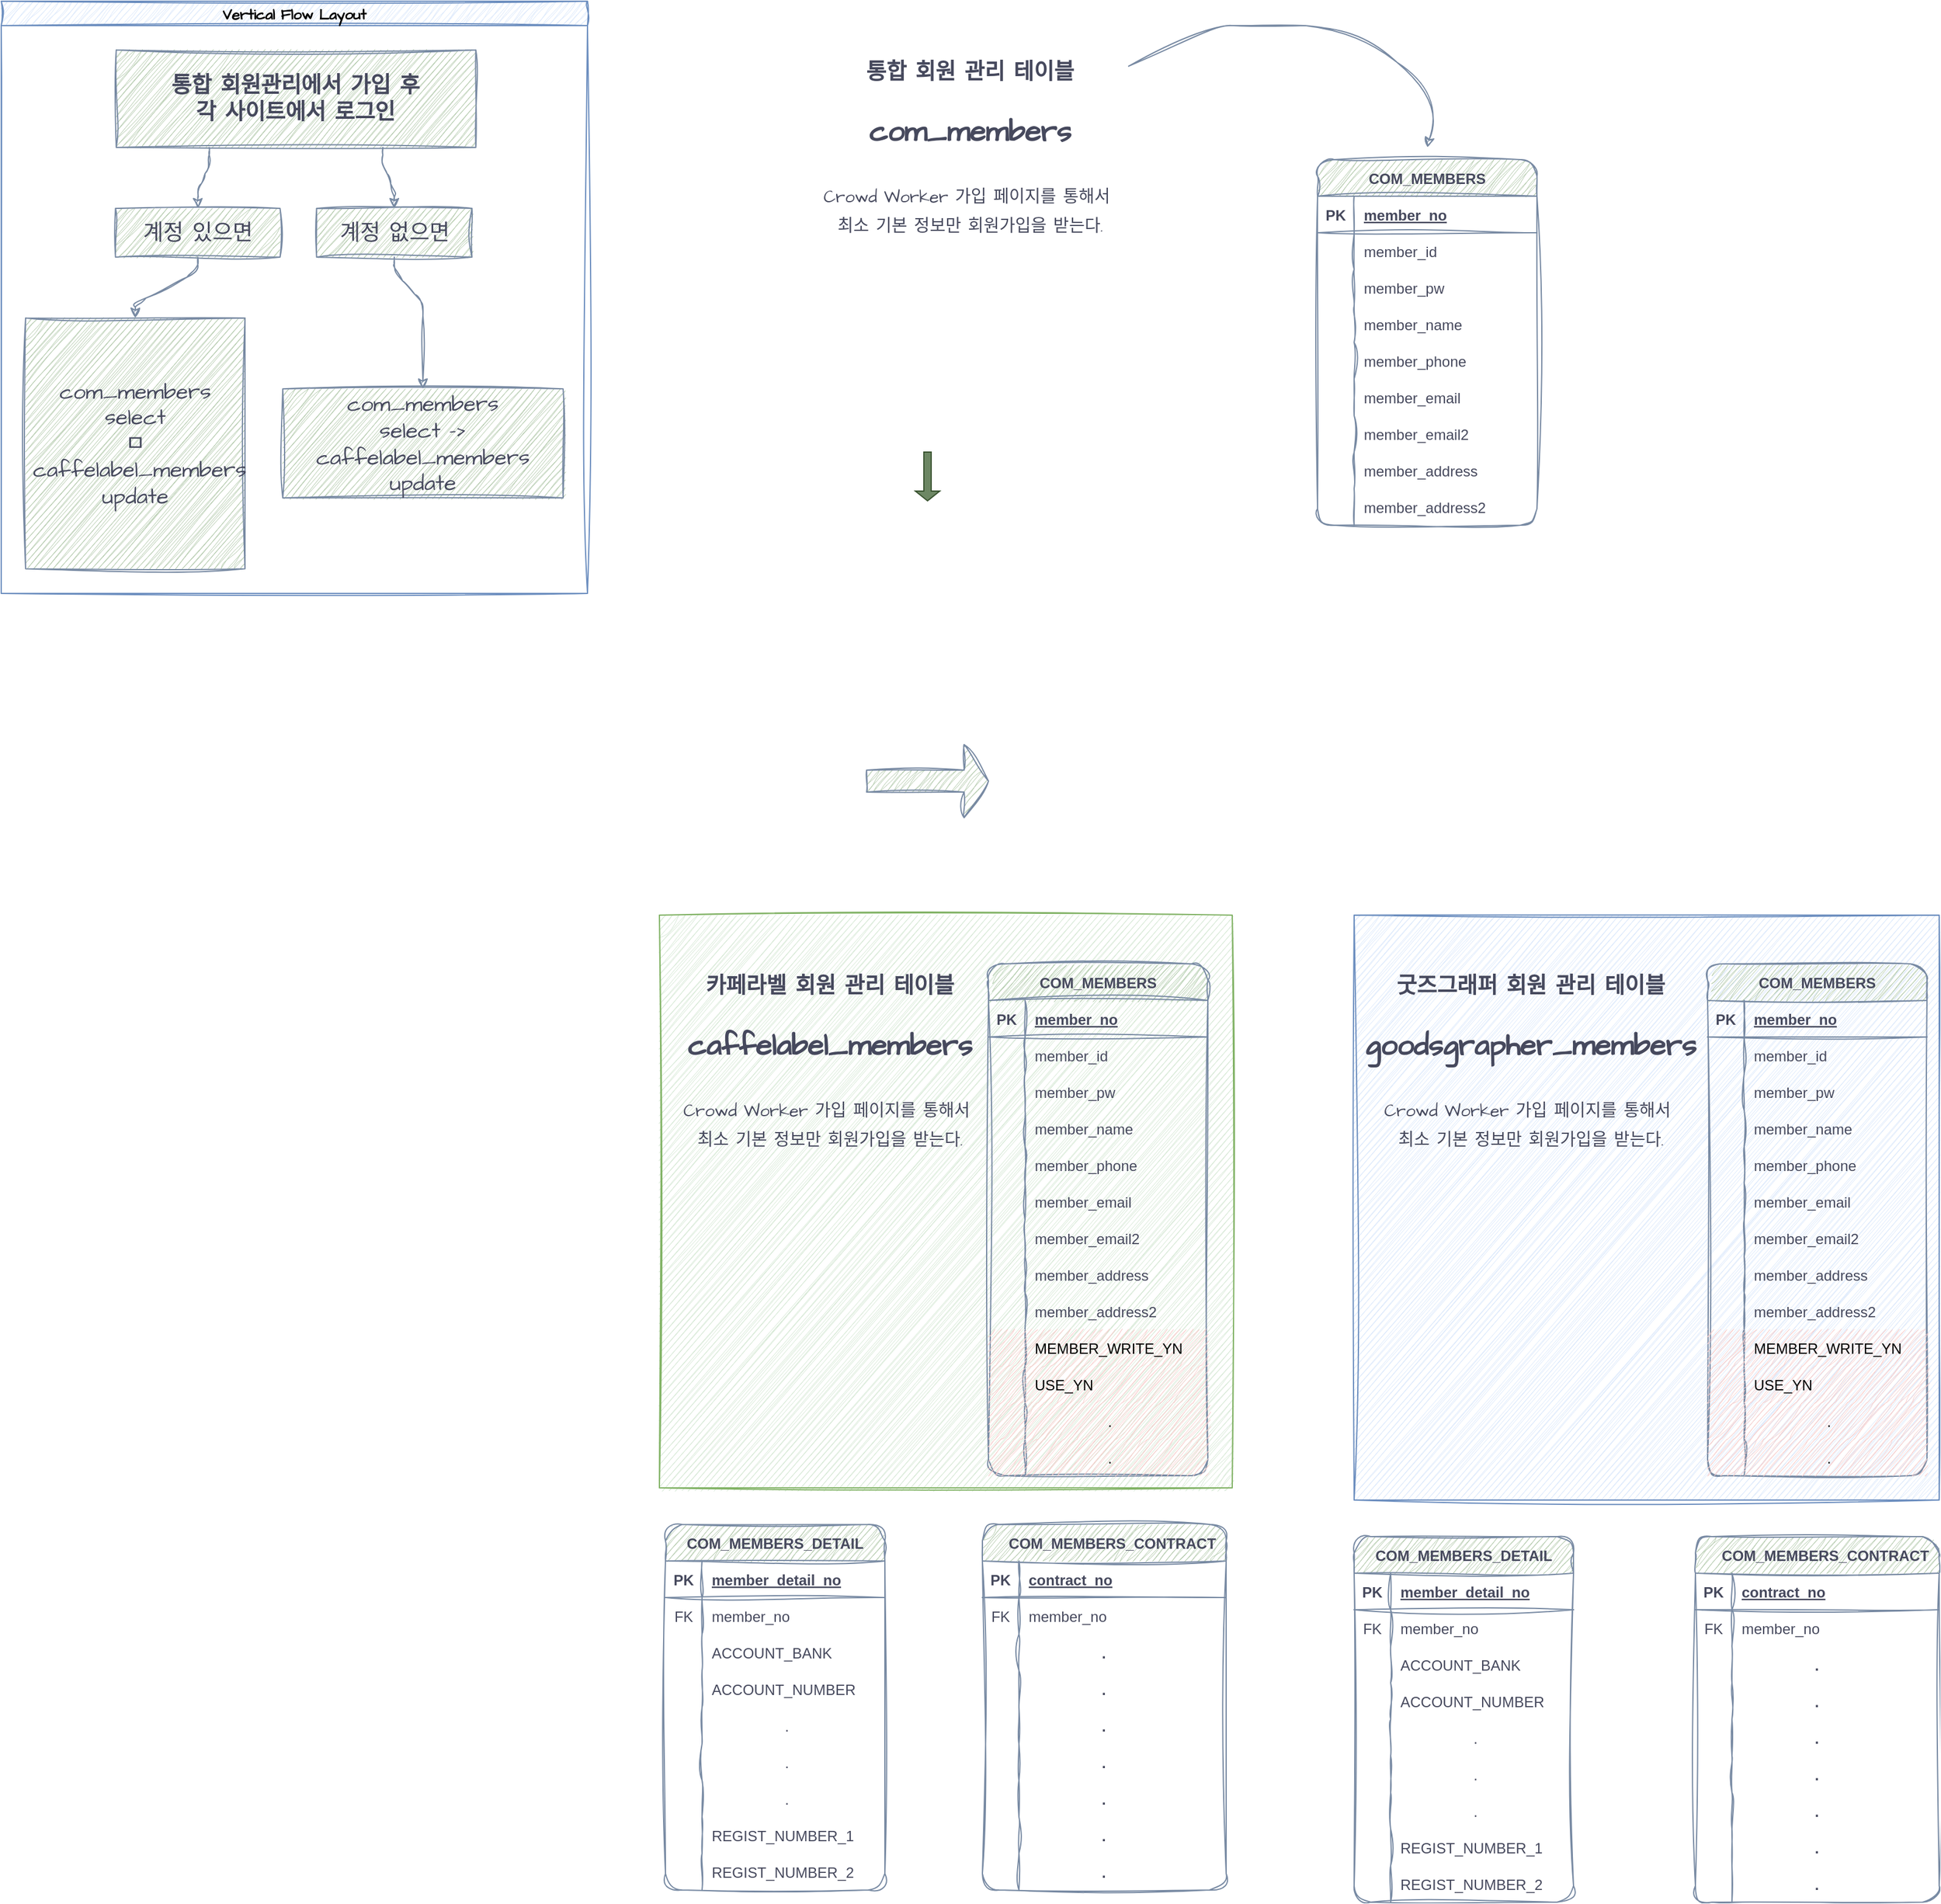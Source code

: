<mxfile version="20.8.16" type="github">
  <diagram id="R2lEEEUBdFMjLlhIrx00" name="Page-1">
    <mxGraphModel dx="3493" dy="2055" grid="1" gridSize="10" guides="1" tooltips="1" connect="1" arrows="1" fold="1" page="1" pageScale="1" pageWidth="850" pageHeight="1100" math="0" shadow="0" extFonts="Permanent Marker^https://fonts.googleapis.com/css?family=Permanent+Marker">
      <root>
        <mxCell id="0" />
        <mxCell id="1" parent="0" />
        <mxCell id="z3o-LrcOydEG6J84ChXI-216" value="" style="whiteSpace=wrap;html=1;aspect=fixed;sketch=1;hachureGap=4;jiggle=2;curveFitting=1;strokeColor=#6c8ebf;fontFamily=Architects Daughter;fontSource=https%3A%2F%2Ffonts.googleapis.com%2Fcss%3Ffamily%3DArchitects%2BDaughter;fontSize=14;fillColor=#dae8fc;" vertex="1" parent="1">
          <mxGeometry x="20" y="570" width="480" height="480" as="geometry" />
        </mxCell>
        <mxCell id="z3o-LrcOydEG6J84ChXI-215" value="" style="whiteSpace=wrap;html=1;aspect=fixed;sketch=1;hachureGap=4;jiggle=2;curveFitting=1;strokeColor=#82b366;fontFamily=Architects Daughter;fontSource=https%3A%2F%2Ffonts.googleapis.com%2Fcss%3Ffamily%3DArchitects%2BDaughter;fontSize=14;fillColor=#d5e8d4;" vertex="1" parent="1">
          <mxGeometry x="-550" y="570" width="470" height="470" as="geometry" />
        </mxCell>
        <mxCell id="C-vyLk0tnHw3VtMMgP7b-23" value="COM_MEMBERS" style="shape=table;startSize=30;container=1;collapsible=1;childLayout=tableLayout;fixedRows=1;rowLines=0;fontStyle=1;align=center;resizeLast=1;labelBackgroundColor=none;fillColor=#B2C9AB;strokeColor=#788AA3;fontColor=#46495D;rounded=1;sketch=1;curveFitting=1;jiggle=2;" parent="1" vertex="1">
          <mxGeometry x="-10" y="-50" width="180" height="300" as="geometry" />
        </mxCell>
        <mxCell id="C-vyLk0tnHw3VtMMgP7b-24" value="" style="shape=partialRectangle;collapsible=0;dropTarget=0;pointerEvents=0;fillColor=none;points=[[0,0.5],[1,0.5]];portConstraint=eastwest;top=0;left=0;right=0;bottom=1;labelBackgroundColor=none;strokeColor=#788AA3;fontColor=#46495D;rounded=1;sketch=1;curveFitting=1;jiggle=2;" parent="C-vyLk0tnHw3VtMMgP7b-23" vertex="1">
          <mxGeometry y="30" width="180" height="30" as="geometry" />
        </mxCell>
        <mxCell id="C-vyLk0tnHw3VtMMgP7b-25" value="PK" style="shape=partialRectangle;overflow=hidden;connectable=0;fillColor=none;top=0;left=0;bottom=0;right=0;fontStyle=1;labelBackgroundColor=none;strokeColor=#788AA3;fontColor=#46495D;rounded=1;sketch=1;curveFitting=1;jiggle=2;" parent="C-vyLk0tnHw3VtMMgP7b-24" vertex="1">
          <mxGeometry width="30" height="30" as="geometry">
            <mxRectangle width="30" height="30" as="alternateBounds" />
          </mxGeometry>
        </mxCell>
        <mxCell id="C-vyLk0tnHw3VtMMgP7b-26" value="member_no" style="shape=partialRectangle;overflow=hidden;connectable=0;fillColor=none;top=0;left=0;bottom=0;right=0;align=left;spacingLeft=6;fontStyle=5;labelBackgroundColor=none;strokeColor=#788AA3;fontColor=#46495D;rounded=1;sketch=1;curveFitting=1;jiggle=2;" parent="C-vyLk0tnHw3VtMMgP7b-24" vertex="1">
          <mxGeometry x="30" width="150" height="30" as="geometry">
            <mxRectangle width="150" height="30" as="alternateBounds" />
          </mxGeometry>
        </mxCell>
        <mxCell id="C-vyLk0tnHw3VtMMgP7b-27" value="" style="shape=partialRectangle;collapsible=0;dropTarget=0;pointerEvents=0;fillColor=none;points=[[0,0.5],[1,0.5]];portConstraint=eastwest;top=0;left=0;right=0;bottom=0;labelBackgroundColor=none;strokeColor=#788AA3;fontColor=#46495D;rounded=1;sketch=1;curveFitting=1;jiggle=2;" parent="C-vyLk0tnHw3VtMMgP7b-23" vertex="1">
          <mxGeometry y="60" width="180" height="30" as="geometry" />
        </mxCell>
        <mxCell id="C-vyLk0tnHw3VtMMgP7b-28" value="" style="shape=partialRectangle;overflow=hidden;connectable=0;fillColor=none;top=0;left=0;bottom=0;right=0;labelBackgroundColor=none;strokeColor=#788AA3;fontColor=#46495D;rounded=1;sketch=1;curveFitting=1;jiggle=2;" parent="C-vyLk0tnHw3VtMMgP7b-27" vertex="1">
          <mxGeometry width="30" height="30" as="geometry">
            <mxRectangle width="30" height="30" as="alternateBounds" />
          </mxGeometry>
        </mxCell>
        <mxCell id="C-vyLk0tnHw3VtMMgP7b-29" value="member_id" style="shape=partialRectangle;overflow=hidden;connectable=0;fillColor=none;top=0;left=0;bottom=0;right=0;align=left;spacingLeft=6;labelBackgroundColor=none;strokeColor=#788AA3;fontColor=#46495D;rounded=1;sketch=1;curveFitting=1;jiggle=2;" parent="C-vyLk0tnHw3VtMMgP7b-27" vertex="1">
          <mxGeometry x="30" width="150" height="30" as="geometry">
            <mxRectangle width="150" height="30" as="alternateBounds" />
          </mxGeometry>
        </mxCell>
        <mxCell id="z3o-LrcOydEG6J84ChXI-25" value="" style="shape=partialRectangle;collapsible=0;dropTarget=0;pointerEvents=0;fillColor=none;points=[[0,0.5],[1,0.5]];portConstraint=eastwest;top=0;left=0;right=0;bottom=0;labelBackgroundColor=none;strokeColor=#788AA3;fontColor=#46495D;rounded=1;sketch=1;curveFitting=1;jiggle=2;" vertex="1" parent="C-vyLk0tnHw3VtMMgP7b-23">
          <mxGeometry y="90" width="180" height="30" as="geometry" />
        </mxCell>
        <mxCell id="z3o-LrcOydEG6J84ChXI-26" value="" style="shape=partialRectangle;overflow=hidden;connectable=0;fillColor=none;top=0;left=0;bottom=0;right=0;labelBackgroundColor=none;strokeColor=#788AA3;fontColor=#46495D;rounded=1;sketch=1;curveFitting=1;jiggle=2;" vertex="1" parent="z3o-LrcOydEG6J84ChXI-25">
          <mxGeometry width="30" height="30" as="geometry">
            <mxRectangle width="30" height="30" as="alternateBounds" />
          </mxGeometry>
        </mxCell>
        <mxCell id="z3o-LrcOydEG6J84ChXI-27" value="member_pw" style="shape=partialRectangle;overflow=hidden;connectable=0;fillColor=none;top=0;left=0;bottom=0;right=0;align=left;spacingLeft=6;labelBackgroundColor=none;strokeColor=#788AA3;fontColor=#46495D;rounded=1;sketch=1;curveFitting=1;jiggle=2;" vertex="1" parent="z3o-LrcOydEG6J84ChXI-25">
          <mxGeometry x="30" width="150" height="30" as="geometry">
            <mxRectangle width="150" height="30" as="alternateBounds" />
          </mxGeometry>
        </mxCell>
        <mxCell id="z3o-LrcOydEG6J84ChXI-28" value="" style="shape=partialRectangle;collapsible=0;dropTarget=0;pointerEvents=0;fillColor=none;points=[[0,0.5],[1,0.5]];portConstraint=eastwest;top=0;left=0;right=0;bottom=0;labelBackgroundColor=none;strokeColor=#788AA3;fontColor=#46495D;rounded=1;sketch=1;curveFitting=1;jiggle=2;" vertex="1" parent="C-vyLk0tnHw3VtMMgP7b-23">
          <mxGeometry y="120" width="180" height="30" as="geometry" />
        </mxCell>
        <mxCell id="z3o-LrcOydEG6J84ChXI-29" value="" style="shape=partialRectangle;overflow=hidden;connectable=0;fillColor=none;top=0;left=0;bottom=0;right=0;labelBackgroundColor=none;strokeColor=#788AA3;fontColor=#46495D;rounded=1;sketch=1;curveFitting=1;jiggle=2;" vertex="1" parent="z3o-LrcOydEG6J84ChXI-28">
          <mxGeometry width="30" height="30" as="geometry">
            <mxRectangle width="30" height="30" as="alternateBounds" />
          </mxGeometry>
        </mxCell>
        <mxCell id="z3o-LrcOydEG6J84ChXI-30" value="member_name" style="shape=partialRectangle;overflow=hidden;connectable=0;fillColor=none;top=0;left=0;bottom=0;right=0;align=left;spacingLeft=6;labelBackgroundColor=none;strokeColor=#788AA3;fontColor=#46495D;rounded=1;sketch=1;curveFitting=1;jiggle=2;" vertex="1" parent="z3o-LrcOydEG6J84ChXI-28">
          <mxGeometry x="30" width="150" height="30" as="geometry">
            <mxRectangle width="150" height="30" as="alternateBounds" />
          </mxGeometry>
        </mxCell>
        <mxCell id="z3o-LrcOydEG6J84ChXI-31" value="" style="shape=partialRectangle;collapsible=0;dropTarget=0;pointerEvents=0;fillColor=none;points=[[0,0.5],[1,0.5]];portConstraint=eastwest;top=0;left=0;right=0;bottom=0;labelBackgroundColor=none;strokeColor=#788AA3;fontColor=#46495D;rounded=1;sketch=1;curveFitting=1;jiggle=2;" vertex="1" parent="C-vyLk0tnHw3VtMMgP7b-23">
          <mxGeometry y="150" width="180" height="30" as="geometry" />
        </mxCell>
        <mxCell id="z3o-LrcOydEG6J84ChXI-32" value="" style="shape=partialRectangle;overflow=hidden;connectable=0;fillColor=none;top=0;left=0;bottom=0;right=0;labelBackgroundColor=none;strokeColor=#788AA3;fontColor=#46495D;rounded=1;sketch=1;curveFitting=1;jiggle=2;" vertex="1" parent="z3o-LrcOydEG6J84ChXI-31">
          <mxGeometry width="30" height="30" as="geometry">
            <mxRectangle width="30" height="30" as="alternateBounds" />
          </mxGeometry>
        </mxCell>
        <mxCell id="z3o-LrcOydEG6J84ChXI-33" value="member_phone" style="shape=partialRectangle;overflow=hidden;connectable=0;fillColor=none;top=0;left=0;bottom=0;right=0;align=left;spacingLeft=6;labelBackgroundColor=none;strokeColor=#788AA3;fontColor=#46495D;rounded=1;sketch=1;curveFitting=1;jiggle=2;" vertex="1" parent="z3o-LrcOydEG6J84ChXI-31">
          <mxGeometry x="30" width="150" height="30" as="geometry">
            <mxRectangle width="150" height="30" as="alternateBounds" />
          </mxGeometry>
        </mxCell>
        <mxCell id="z3o-LrcOydEG6J84ChXI-34" value="" style="shape=partialRectangle;collapsible=0;dropTarget=0;pointerEvents=0;fillColor=none;points=[[0,0.5],[1,0.5]];portConstraint=eastwest;top=0;left=0;right=0;bottom=0;labelBackgroundColor=none;strokeColor=#788AA3;fontColor=#46495D;rounded=1;sketch=1;curveFitting=1;jiggle=2;" vertex="1" parent="C-vyLk0tnHw3VtMMgP7b-23">
          <mxGeometry y="180" width="180" height="30" as="geometry" />
        </mxCell>
        <mxCell id="z3o-LrcOydEG6J84ChXI-35" value="" style="shape=partialRectangle;overflow=hidden;connectable=0;fillColor=none;top=0;left=0;bottom=0;right=0;labelBackgroundColor=none;strokeColor=#788AA3;fontColor=#46495D;rounded=1;sketch=1;curveFitting=1;jiggle=2;" vertex="1" parent="z3o-LrcOydEG6J84ChXI-34">
          <mxGeometry width="30" height="30" as="geometry">
            <mxRectangle width="30" height="30" as="alternateBounds" />
          </mxGeometry>
        </mxCell>
        <mxCell id="z3o-LrcOydEG6J84ChXI-36" value="member_email" style="shape=partialRectangle;overflow=hidden;connectable=0;fillColor=none;top=0;left=0;bottom=0;right=0;align=left;spacingLeft=6;labelBackgroundColor=none;strokeColor=#788AA3;fontColor=#46495D;rounded=1;sketch=1;curveFitting=1;jiggle=2;" vertex="1" parent="z3o-LrcOydEG6J84ChXI-34">
          <mxGeometry x="30" width="150" height="30" as="geometry">
            <mxRectangle width="150" height="30" as="alternateBounds" />
          </mxGeometry>
        </mxCell>
        <mxCell id="z3o-LrcOydEG6J84ChXI-37" value="" style="shape=partialRectangle;collapsible=0;dropTarget=0;pointerEvents=0;fillColor=none;points=[[0,0.5],[1,0.5]];portConstraint=eastwest;top=0;left=0;right=0;bottom=0;labelBackgroundColor=none;strokeColor=#788AA3;fontColor=#46495D;rounded=1;sketch=1;curveFitting=1;jiggle=2;" vertex="1" parent="C-vyLk0tnHw3VtMMgP7b-23">
          <mxGeometry y="210" width="180" height="30" as="geometry" />
        </mxCell>
        <mxCell id="z3o-LrcOydEG6J84ChXI-38" value="" style="shape=partialRectangle;overflow=hidden;connectable=0;fillColor=none;top=0;left=0;bottom=0;right=0;labelBackgroundColor=none;strokeColor=#788AA3;fontColor=#46495D;rounded=1;sketch=1;curveFitting=1;jiggle=2;" vertex="1" parent="z3o-LrcOydEG6J84ChXI-37">
          <mxGeometry width="30" height="30" as="geometry">
            <mxRectangle width="30" height="30" as="alternateBounds" />
          </mxGeometry>
        </mxCell>
        <mxCell id="z3o-LrcOydEG6J84ChXI-39" value="member_email2" style="shape=partialRectangle;overflow=hidden;connectable=0;fillColor=none;top=0;left=0;bottom=0;right=0;align=left;spacingLeft=6;labelBackgroundColor=none;strokeColor=#788AA3;fontColor=#46495D;rounded=1;sketch=1;curveFitting=1;jiggle=2;" vertex="1" parent="z3o-LrcOydEG6J84ChXI-37">
          <mxGeometry x="30" width="150" height="30" as="geometry">
            <mxRectangle width="150" height="30" as="alternateBounds" />
          </mxGeometry>
        </mxCell>
        <mxCell id="z3o-LrcOydEG6J84ChXI-40" value="" style="shape=partialRectangle;collapsible=0;dropTarget=0;pointerEvents=0;fillColor=none;points=[[0,0.5],[1,0.5]];portConstraint=eastwest;top=0;left=0;right=0;bottom=0;labelBackgroundColor=none;strokeColor=#788AA3;fontColor=#46495D;rounded=1;sketch=1;curveFitting=1;jiggle=2;" vertex="1" parent="C-vyLk0tnHw3VtMMgP7b-23">
          <mxGeometry y="240" width="180" height="30" as="geometry" />
        </mxCell>
        <mxCell id="z3o-LrcOydEG6J84ChXI-41" value="" style="shape=partialRectangle;overflow=hidden;connectable=0;fillColor=none;top=0;left=0;bottom=0;right=0;labelBackgroundColor=none;strokeColor=#788AA3;fontColor=#46495D;rounded=1;sketch=1;curveFitting=1;jiggle=2;" vertex="1" parent="z3o-LrcOydEG6J84ChXI-40">
          <mxGeometry width="30" height="30" as="geometry">
            <mxRectangle width="30" height="30" as="alternateBounds" />
          </mxGeometry>
        </mxCell>
        <mxCell id="z3o-LrcOydEG6J84ChXI-42" value="member_address" style="shape=partialRectangle;overflow=hidden;connectable=0;fillColor=none;top=0;left=0;bottom=0;right=0;align=left;spacingLeft=6;labelBackgroundColor=none;strokeColor=#788AA3;fontColor=#46495D;rounded=1;sketch=1;curveFitting=1;jiggle=2;" vertex="1" parent="z3o-LrcOydEG6J84ChXI-40">
          <mxGeometry x="30" width="150" height="30" as="geometry">
            <mxRectangle width="150" height="30" as="alternateBounds" />
          </mxGeometry>
        </mxCell>
        <mxCell id="z3o-LrcOydEG6J84ChXI-43" value="" style="shape=partialRectangle;collapsible=0;dropTarget=0;pointerEvents=0;fillColor=none;points=[[0,0.5],[1,0.5]];portConstraint=eastwest;top=0;left=0;right=0;bottom=0;labelBackgroundColor=none;strokeColor=#788AA3;fontColor=#46495D;rounded=1;sketch=1;curveFitting=1;jiggle=2;" vertex="1" parent="C-vyLk0tnHw3VtMMgP7b-23">
          <mxGeometry y="270" width="180" height="30" as="geometry" />
        </mxCell>
        <mxCell id="z3o-LrcOydEG6J84ChXI-44" value="" style="shape=partialRectangle;overflow=hidden;connectable=0;fillColor=none;top=0;left=0;bottom=0;right=0;labelBackgroundColor=none;strokeColor=#788AA3;fontColor=#46495D;rounded=1;sketch=1;curveFitting=1;jiggle=2;" vertex="1" parent="z3o-LrcOydEG6J84ChXI-43">
          <mxGeometry width="30" height="30" as="geometry">
            <mxRectangle width="30" height="30" as="alternateBounds" />
          </mxGeometry>
        </mxCell>
        <mxCell id="z3o-LrcOydEG6J84ChXI-45" value="member_address2" style="shape=partialRectangle;overflow=hidden;connectable=0;fillColor=none;top=0;left=0;bottom=0;right=0;align=left;spacingLeft=6;labelBackgroundColor=none;strokeColor=#788AA3;fontColor=#46495D;rounded=1;sketch=1;curveFitting=1;jiggle=2;" vertex="1" parent="z3o-LrcOydEG6J84ChXI-43">
          <mxGeometry x="30" width="150" height="30" as="geometry">
            <mxRectangle width="150" height="30" as="alternateBounds" />
          </mxGeometry>
        </mxCell>
        <mxCell id="z3o-LrcOydEG6J84ChXI-16" value="&lt;font style=&quot;&quot;&gt;&lt;b style=&quot;font-size: 18px;&quot;&gt;통합 회원 관리 테이블&lt;br&gt;&lt;/b&gt;&lt;br&gt;&lt;b style=&quot;&quot;&gt;&lt;font style=&quot;font-size: 24px;&quot;&gt;com_members&lt;br&gt;&lt;/font&gt;&lt;/b&gt;&lt;br&gt;&lt;font style=&quot;font-size: 14px;&quot;&gt;Crowd Worker 가입 페이지를 통해서&amp;nbsp;&lt;br&gt;최소 기본 정보만 회원가입을 받는다.&lt;/font&gt;&lt;/font&gt;" style="text;html=1;strokeColor=none;fillColor=none;align=center;verticalAlign=middle;whiteSpace=wrap;rounded=0;fontSize=20;fontFamily=Architects Daughter;fontColor=#46495D;" vertex="1" parent="1">
          <mxGeometry x="-425" y="-140" width="260" height="160" as="geometry" />
        </mxCell>
        <mxCell id="z3o-LrcOydEG6J84ChXI-17" value="" style="curved=1;endArrow=classic;html=1;rounded=0;sketch=1;hachureGap=4;jiggle=2;curveFitting=1;strokeColor=#788AA3;fontFamily=Architects Daughter;fontSource=https%3A%2F%2Ffonts.googleapis.com%2Fcss%3Ffamily%3DArchitects%2BDaughter;fontSize=16;fontColor=#46495D;fillColor=#B2C9AB;" edge="1" parent="1" source="z3o-LrcOydEG6J84ChXI-16">
          <mxGeometry width="50" height="50" relative="1" as="geometry">
            <mxPoint x="-10" y="310" as="sourcePoint" />
            <mxPoint x="80" y="-60" as="targetPoint" />
            <Array as="points">
              <mxPoint x="-100" y="-160" />
              <mxPoint x="-60" y="-160" />
              <mxPoint x="20" y="-160" />
              <mxPoint x="90" y="-100" />
            </Array>
          </mxGeometry>
        </mxCell>
        <mxCell id="z3o-LrcOydEG6J84ChXI-70" value="&lt;font style=&quot;&quot;&gt;&lt;b style=&quot;font-size: 18px;&quot;&gt;카페라벨 회원 관리 테이블&lt;br&gt;&lt;/b&gt;&lt;br&gt;&lt;b style=&quot;&quot;&gt;&lt;font style=&quot;font-size: 24px;&quot;&gt;caffelabel_members&lt;br&gt;&lt;/font&gt;&lt;/b&gt;&lt;br&gt;&lt;font style=&quot;font-size: 14px;&quot;&gt;Crowd Worker 가입 페이지를 통해서&amp;nbsp;&lt;br&gt;최소 기본 정보만 회원가입을 받는다.&lt;/font&gt;&lt;/font&gt;" style="text;html=1;strokeColor=none;fillColor=none;align=center;verticalAlign=middle;whiteSpace=wrap;rounded=0;fontSize=20;fontFamily=Architects Daughter;fontColor=#46495D;" vertex="1" parent="1">
          <mxGeometry x="-540" y="610" width="260" height="160" as="geometry" />
        </mxCell>
        <mxCell id="z3o-LrcOydEG6J84ChXI-71" value="COM_MEMBERS" style="shape=table;startSize=30;container=1;collapsible=1;childLayout=tableLayout;fixedRows=1;rowLines=0;fontStyle=1;align=center;resizeLast=1;labelBackgroundColor=none;fillColor=#B2C9AB;strokeColor=#788AA3;fontColor=#46495D;rounded=1;sketch=1;curveFitting=1;jiggle=2;" vertex="1" parent="1">
          <mxGeometry x="-280" y="610" width="180" height="420" as="geometry" />
        </mxCell>
        <mxCell id="z3o-LrcOydEG6J84ChXI-72" value="" style="shape=partialRectangle;collapsible=0;dropTarget=0;pointerEvents=0;fillColor=none;points=[[0,0.5],[1,0.5]];portConstraint=eastwest;top=0;left=0;right=0;bottom=1;labelBackgroundColor=none;strokeColor=#788AA3;fontColor=#46495D;rounded=1;sketch=1;curveFitting=1;jiggle=2;" vertex="1" parent="z3o-LrcOydEG6J84ChXI-71">
          <mxGeometry y="30" width="180" height="30" as="geometry" />
        </mxCell>
        <mxCell id="z3o-LrcOydEG6J84ChXI-73" value="PK" style="shape=partialRectangle;overflow=hidden;connectable=0;fillColor=none;top=0;left=0;bottom=0;right=0;fontStyle=1;labelBackgroundColor=none;strokeColor=#788AA3;fontColor=#46495D;rounded=1;sketch=1;curveFitting=1;jiggle=2;" vertex="1" parent="z3o-LrcOydEG6J84ChXI-72">
          <mxGeometry width="30" height="30" as="geometry">
            <mxRectangle width="30" height="30" as="alternateBounds" />
          </mxGeometry>
        </mxCell>
        <mxCell id="z3o-LrcOydEG6J84ChXI-74" value="member_no" style="shape=partialRectangle;overflow=hidden;connectable=0;fillColor=none;top=0;left=0;bottom=0;right=0;align=left;spacingLeft=6;fontStyle=5;labelBackgroundColor=none;strokeColor=#788AA3;fontColor=#46495D;rounded=1;sketch=1;curveFitting=1;jiggle=2;" vertex="1" parent="z3o-LrcOydEG6J84ChXI-72">
          <mxGeometry x="30" width="150" height="30" as="geometry">
            <mxRectangle width="150" height="30" as="alternateBounds" />
          </mxGeometry>
        </mxCell>
        <mxCell id="z3o-LrcOydEG6J84ChXI-75" value="" style="shape=partialRectangle;collapsible=0;dropTarget=0;pointerEvents=0;fillColor=none;points=[[0,0.5],[1,0.5]];portConstraint=eastwest;top=0;left=0;right=0;bottom=0;labelBackgroundColor=none;strokeColor=#788AA3;fontColor=#46495D;rounded=1;sketch=1;curveFitting=1;jiggle=2;" vertex="1" parent="z3o-LrcOydEG6J84ChXI-71">
          <mxGeometry y="60" width="180" height="30" as="geometry" />
        </mxCell>
        <mxCell id="z3o-LrcOydEG6J84ChXI-76" value="" style="shape=partialRectangle;overflow=hidden;connectable=0;fillColor=none;top=0;left=0;bottom=0;right=0;labelBackgroundColor=none;strokeColor=#788AA3;fontColor=#46495D;rounded=1;sketch=1;curveFitting=1;jiggle=2;" vertex="1" parent="z3o-LrcOydEG6J84ChXI-75">
          <mxGeometry width="30" height="30" as="geometry">
            <mxRectangle width="30" height="30" as="alternateBounds" />
          </mxGeometry>
        </mxCell>
        <mxCell id="z3o-LrcOydEG6J84ChXI-77" value="member_id" style="shape=partialRectangle;overflow=hidden;connectable=0;fillColor=none;top=0;left=0;bottom=0;right=0;align=left;spacingLeft=6;labelBackgroundColor=none;strokeColor=#788AA3;fontColor=#46495D;rounded=1;sketch=1;curveFitting=1;jiggle=2;" vertex="1" parent="z3o-LrcOydEG6J84ChXI-75">
          <mxGeometry x="30" width="150" height="30" as="geometry">
            <mxRectangle width="150" height="30" as="alternateBounds" />
          </mxGeometry>
        </mxCell>
        <mxCell id="z3o-LrcOydEG6J84ChXI-78" value="" style="shape=partialRectangle;collapsible=0;dropTarget=0;pointerEvents=0;fillColor=none;points=[[0,0.5],[1,0.5]];portConstraint=eastwest;top=0;left=0;right=0;bottom=0;labelBackgroundColor=none;strokeColor=#788AA3;fontColor=#46495D;rounded=1;sketch=1;curveFitting=1;jiggle=2;" vertex="1" parent="z3o-LrcOydEG6J84ChXI-71">
          <mxGeometry y="90" width="180" height="30" as="geometry" />
        </mxCell>
        <mxCell id="z3o-LrcOydEG6J84ChXI-79" value="" style="shape=partialRectangle;overflow=hidden;connectable=0;fillColor=none;top=0;left=0;bottom=0;right=0;labelBackgroundColor=none;strokeColor=#788AA3;fontColor=#46495D;rounded=1;sketch=1;curveFitting=1;jiggle=2;" vertex="1" parent="z3o-LrcOydEG6J84ChXI-78">
          <mxGeometry width="30" height="30" as="geometry">
            <mxRectangle width="30" height="30" as="alternateBounds" />
          </mxGeometry>
        </mxCell>
        <mxCell id="z3o-LrcOydEG6J84ChXI-80" value="member_pw" style="shape=partialRectangle;overflow=hidden;connectable=0;fillColor=none;top=0;left=0;bottom=0;right=0;align=left;spacingLeft=6;labelBackgroundColor=none;strokeColor=#788AA3;fontColor=#46495D;rounded=1;sketch=1;curveFitting=1;jiggle=2;" vertex="1" parent="z3o-LrcOydEG6J84ChXI-78">
          <mxGeometry x="30" width="150" height="30" as="geometry">
            <mxRectangle width="150" height="30" as="alternateBounds" />
          </mxGeometry>
        </mxCell>
        <mxCell id="z3o-LrcOydEG6J84ChXI-81" value="" style="shape=partialRectangle;collapsible=0;dropTarget=0;pointerEvents=0;fillColor=none;points=[[0,0.5],[1,0.5]];portConstraint=eastwest;top=0;left=0;right=0;bottom=0;labelBackgroundColor=none;strokeColor=#788AA3;fontColor=#46495D;rounded=1;sketch=1;curveFitting=1;jiggle=2;" vertex="1" parent="z3o-LrcOydEG6J84ChXI-71">
          <mxGeometry y="120" width="180" height="30" as="geometry" />
        </mxCell>
        <mxCell id="z3o-LrcOydEG6J84ChXI-82" value="" style="shape=partialRectangle;overflow=hidden;connectable=0;fillColor=none;top=0;left=0;bottom=0;right=0;labelBackgroundColor=none;strokeColor=#788AA3;fontColor=#46495D;rounded=1;sketch=1;curveFitting=1;jiggle=2;" vertex="1" parent="z3o-LrcOydEG6J84ChXI-81">
          <mxGeometry width="30" height="30" as="geometry">
            <mxRectangle width="30" height="30" as="alternateBounds" />
          </mxGeometry>
        </mxCell>
        <mxCell id="z3o-LrcOydEG6J84ChXI-83" value="member_name" style="shape=partialRectangle;overflow=hidden;connectable=0;fillColor=none;top=0;left=0;bottom=0;right=0;align=left;spacingLeft=6;labelBackgroundColor=none;strokeColor=#788AA3;fontColor=#46495D;rounded=1;sketch=1;curveFitting=1;jiggle=2;" vertex="1" parent="z3o-LrcOydEG6J84ChXI-81">
          <mxGeometry x="30" width="150" height="30" as="geometry">
            <mxRectangle width="150" height="30" as="alternateBounds" />
          </mxGeometry>
        </mxCell>
        <mxCell id="z3o-LrcOydEG6J84ChXI-84" value="" style="shape=partialRectangle;collapsible=0;dropTarget=0;pointerEvents=0;fillColor=none;points=[[0,0.5],[1,0.5]];portConstraint=eastwest;top=0;left=0;right=0;bottom=0;labelBackgroundColor=none;strokeColor=#788AA3;fontColor=#46495D;rounded=1;sketch=1;curveFitting=1;jiggle=2;" vertex="1" parent="z3o-LrcOydEG6J84ChXI-71">
          <mxGeometry y="150" width="180" height="30" as="geometry" />
        </mxCell>
        <mxCell id="z3o-LrcOydEG6J84ChXI-85" value="" style="shape=partialRectangle;overflow=hidden;connectable=0;fillColor=none;top=0;left=0;bottom=0;right=0;labelBackgroundColor=none;strokeColor=#788AA3;fontColor=#46495D;rounded=1;sketch=1;curveFitting=1;jiggle=2;" vertex="1" parent="z3o-LrcOydEG6J84ChXI-84">
          <mxGeometry width="30" height="30" as="geometry">
            <mxRectangle width="30" height="30" as="alternateBounds" />
          </mxGeometry>
        </mxCell>
        <mxCell id="z3o-LrcOydEG6J84ChXI-86" value="member_phone" style="shape=partialRectangle;overflow=hidden;connectable=0;fillColor=none;top=0;left=0;bottom=0;right=0;align=left;spacingLeft=6;labelBackgroundColor=none;strokeColor=#788AA3;fontColor=#46495D;rounded=1;sketch=1;curveFitting=1;jiggle=2;" vertex="1" parent="z3o-LrcOydEG6J84ChXI-84">
          <mxGeometry x="30" width="150" height="30" as="geometry">
            <mxRectangle width="150" height="30" as="alternateBounds" />
          </mxGeometry>
        </mxCell>
        <mxCell id="z3o-LrcOydEG6J84ChXI-87" value="" style="shape=partialRectangle;collapsible=0;dropTarget=0;pointerEvents=0;fillColor=none;points=[[0,0.5],[1,0.5]];portConstraint=eastwest;top=0;left=0;right=0;bottom=0;labelBackgroundColor=none;strokeColor=#788AA3;fontColor=#46495D;rounded=1;sketch=1;curveFitting=1;jiggle=2;" vertex="1" parent="z3o-LrcOydEG6J84ChXI-71">
          <mxGeometry y="180" width="180" height="30" as="geometry" />
        </mxCell>
        <mxCell id="z3o-LrcOydEG6J84ChXI-88" value="" style="shape=partialRectangle;overflow=hidden;connectable=0;fillColor=none;top=0;left=0;bottom=0;right=0;labelBackgroundColor=none;strokeColor=#788AA3;fontColor=#46495D;rounded=1;sketch=1;curveFitting=1;jiggle=2;" vertex="1" parent="z3o-LrcOydEG6J84ChXI-87">
          <mxGeometry width="30" height="30" as="geometry">
            <mxRectangle width="30" height="30" as="alternateBounds" />
          </mxGeometry>
        </mxCell>
        <mxCell id="z3o-LrcOydEG6J84ChXI-89" value="member_email" style="shape=partialRectangle;overflow=hidden;connectable=0;fillColor=none;top=0;left=0;bottom=0;right=0;align=left;spacingLeft=6;labelBackgroundColor=none;strokeColor=#788AA3;fontColor=#46495D;rounded=1;sketch=1;curveFitting=1;jiggle=2;" vertex="1" parent="z3o-LrcOydEG6J84ChXI-87">
          <mxGeometry x="30" width="150" height="30" as="geometry">
            <mxRectangle width="150" height="30" as="alternateBounds" />
          </mxGeometry>
        </mxCell>
        <mxCell id="z3o-LrcOydEG6J84ChXI-90" value="" style="shape=partialRectangle;collapsible=0;dropTarget=0;pointerEvents=0;fillColor=none;points=[[0,0.5],[1,0.5]];portConstraint=eastwest;top=0;left=0;right=0;bottom=0;labelBackgroundColor=none;strokeColor=#788AA3;fontColor=#46495D;rounded=1;sketch=1;curveFitting=1;jiggle=2;" vertex="1" parent="z3o-LrcOydEG6J84ChXI-71">
          <mxGeometry y="210" width="180" height="30" as="geometry" />
        </mxCell>
        <mxCell id="z3o-LrcOydEG6J84ChXI-91" value="" style="shape=partialRectangle;overflow=hidden;connectable=0;fillColor=none;top=0;left=0;bottom=0;right=0;labelBackgroundColor=none;strokeColor=#788AA3;fontColor=#46495D;rounded=1;sketch=1;curveFitting=1;jiggle=2;" vertex="1" parent="z3o-LrcOydEG6J84ChXI-90">
          <mxGeometry width="30" height="30" as="geometry">
            <mxRectangle width="30" height="30" as="alternateBounds" />
          </mxGeometry>
        </mxCell>
        <mxCell id="z3o-LrcOydEG6J84ChXI-92" value="member_email2" style="shape=partialRectangle;overflow=hidden;connectable=0;fillColor=none;top=0;left=0;bottom=0;right=0;align=left;spacingLeft=6;labelBackgroundColor=none;strokeColor=#788AA3;fontColor=#46495D;rounded=1;sketch=1;curveFitting=1;jiggle=2;" vertex="1" parent="z3o-LrcOydEG6J84ChXI-90">
          <mxGeometry x="30" width="150" height="30" as="geometry">
            <mxRectangle width="150" height="30" as="alternateBounds" />
          </mxGeometry>
        </mxCell>
        <mxCell id="z3o-LrcOydEG6J84ChXI-93" value="" style="shape=partialRectangle;collapsible=0;dropTarget=0;pointerEvents=0;fillColor=none;points=[[0,0.5],[1,0.5]];portConstraint=eastwest;top=0;left=0;right=0;bottom=0;labelBackgroundColor=none;strokeColor=#788AA3;fontColor=#46495D;rounded=1;sketch=1;curveFitting=1;jiggle=2;" vertex="1" parent="z3o-LrcOydEG6J84ChXI-71">
          <mxGeometry y="240" width="180" height="30" as="geometry" />
        </mxCell>
        <mxCell id="z3o-LrcOydEG6J84ChXI-94" value="" style="shape=partialRectangle;overflow=hidden;connectable=0;fillColor=none;top=0;left=0;bottom=0;right=0;labelBackgroundColor=none;strokeColor=#788AA3;fontColor=#46495D;rounded=1;sketch=1;curveFitting=1;jiggle=2;" vertex="1" parent="z3o-LrcOydEG6J84ChXI-93">
          <mxGeometry width="30" height="30" as="geometry">
            <mxRectangle width="30" height="30" as="alternateBounds" />
          </mxGeometry>
        </mxCell>
        <mxCell id="z3o-LrcOydEG6J84ChXI-95" value="member_address" style="shape=partialRectangle;overflow=hidden;connectable=0;fillColor=none;top=0;left=0;bottom=0;right=0;align=left;spacingLeft=6;labelBackgroundColor=none;strokeColor=#788AA3;fontColor=#46495D;rounded=1;sketch=1;curveFitting=1;jiggle=2;" vertex="1" parent="z3o-LrcOydEG6J84ChXI-93">
          <mxGeometry x="30" width="150" height="30" as="geometry">
            <mxRectangle width="150" height="30" as="alternateBounds" />
          </mxGeometry>
        </mxCell>
        <mxCell id="z3o-LrcOydEG6J84ChXI-96" value="" style="shape=partialRectangle;collapsible=0;dropTarget=0;pointerEvents=0;fillColor=none;points=[[0,0.5],[1,0.5]];portConstraint=eastwest;top=0;left=0;right=0;bottom=0;labelBackgroundColor=none;strokeColor=#788AA3;fontColor=#46495D;rounded=1;sketch=1;curveFitting=1;jiggle=2;" vertex="1" parent="z3o-LrcOydEG6J84ChXI-71">
          <mxGeometry y="270" width="180" height="30" as="geometry" />
        </mxCell>
        <mxCell id="z3o-LrcOydEG6J84ChXI-97" value="" style="shape=partialRectangle;overflow=hidden;connectable=0;fillColor=none;top=0;left=0;bottom=0;right=0;labelBackgroundColor=none;strokeColor=#788AA3;fontColor=#46495D;rounded=1;sketch=1;curveFitting=1;jiggle=2;" vertex="1" parent="z3o-LrcOydEG6J84ChXI-96">
          <mxGeometry width="30" height="30" as="geometry">
            <mxRectangle width="30" height="30" as="alternateBounds" />
          </mxGeometry>
        </mxCell>
        <mxCell id="z3o-LrcOydEG6J84ChXI-98" value="member_address2" style="shape=partialRectangle;overflow=hidden;connectable=0;fillColor=none;top=0;left=0;bottom=0;right=0;align=left;spacingLeft=6;labelBackgroundColor=none;strokeColor=#788AA3;fontColor=#46495D;rounded=1;sketch=1;curveFitting=1;jiggle=2;" vertex="1" parent="z3o-LrcOydEG6J84ChXI-96">
          <mxGeometry x="30" width="150" height="30" as="geometry">
            <mxRectangle width="150" height="30" as="alternateBounds" />
          </mxGeometry>
        </mxCell>
        <mxCell id="z3o-LrcOydEG6J84ChXI-129" value="" style="shape=partialRectangle;collapsible=0;dropTarget=0;pointerEvents=0;fillColor=none;points=[[0,0.5],[1,0.5]];portConstraint=eastwest;top=0;left=0;right=0;bottom=0;labelBackgroundColor=none;strokeColor=#788AA3;fontColor=#46495D;rounded=1;sketch=1;curveFitting=1;jiggle=2;" vertex="1" parent="z3o-LrcOydEG6J84ChXI-71">
          <mxGeometry y="300" width="180" height="30" as="geometry" />
        </mxCell>
        <mxCell id="z3o-LrcOydEG6J84ChXI-130" value="" style="shape=partialRectangle;overflow=hidden;connectable=0;fillColor=#f8cecc;top=0;left=0;bottom=0;right=0;labelBackgroundColor=none;strokeColor=#b85450;rounded=1;sketch=1;curveFitting=1;jiggle=2;" vertex="1" parent="z3o-LrcOydEG6J84ChXI-129">
          <mxGeometry width="30" height="30" as="geometry">
            <mxRectangle width="30" height="30" as="alternateBounds" />
          </mxGeometry>
        </mxCell>
        <mxCell id="z3o-LrcOydEG6J84ChXI-131" value="MEMBER_WRITE_YN" style="shape=partialRectangle;overflow=hidden;connectable=0;fillColor=#f8cecc;top=0;left=0;bottom=0;right=0;align=left;spacingLeft=6;labelBackgroundColor=none;strokeColor=#b85450;rounded=1;sketch=1;curveFitting=1;jiggle=2;" vertex="1" parent="z3o-LrcOydEG6J84ChXI-129">
          <mxGeometry x="30" width="150" height="30" as="geometry">
            <mxRectangle width="150" height="30" as="alternateBounds" />
          </mxGeometry>
        </mxCell>
        <mxCell id="z3o-LrcOydEG6J84ChXI-197" value="" style="shape=partialRectangle;collapsible=0;dropTarget=0;pointerEvents=0;fillColor=none;points=[[0,0.5],[1,0.5]];portConstraint=eastwest;top=0;left=0;right=0;bottom=0;labelBackgroundColor=none;strokeColor=#788AA3;fontColor=#46495D;rounded=1;sketch=1;curveFitting=1;jiggle=2;" vertex="1" parent="z3o-LrcOydEG6J84ChXI-71">
          <mxGeometry y="330" width="180" height="30" as="geometry" />
        </mxCell>
        <mxCell id="z3o-LrcOydEG6J84ChXI-198" value="" style="shape=partialRectangle;overflow=hidden;connectable=0;fillColor=#f8cecc;top=0;left=0;bottom=0;right=0;labelBackgroundColor=none;strokeColor=#b85450;rounded=1;sketch=1;curveFitting=1;jiggle=2;" vertex="1" parent="z3o-LrcOydEG6J84ChXI-197">
          <mxGeometry width="30" height="30" as="geometry">
            <mxRectangle width="30" height="30" as="alternateBounds" />
          </mxGeometry>
        </mxCell>
        <mxCell id="z3o-LrcOydEG6J84ChXI-199" value="USE_YN" style="shape=partialRectangle;overflow=hidden;connectable=0;fillColor=#f8cecc;top=0;left=0;bottom=0;right=0;align=left;spacingLeft=6;labelBackgroundColor=none;strokeColor=#b85450;rounded=1;sketch=1;curveFitting=1;jiggle=2;" vertex="1" parent="z3o-LrcOydEG6J84ChXI-197">
          <mxGeometry x="30" width="150" height="30" as="geometry">
            <mxRectangle width="150" height="30" as="alternateBounds" />
          </mxGeometry>
        </mxCell>
        <mxCell id="z3o-LrcOydEG6J84ChXI-203" value="" style="shape=partialRectangle;collapsible=0;dropTarget=0;pointerEvents=0;fillColor=none;points=[[0,0.5],[1,0.5]];portConstraint=eastwest;top=0;left=0;right=0;bottom=0;labelBackgroundColor=none;strokeColor=#788AA3;fontColor=#46495D;rounded=1;sketch=1;curveFitting=1;jiggle=2;" vertex="1" parent="z3o-LrcOydEG6J84ChXI-71">
          <mxGeometry y="360" width="180" height="30" as="geometry" />
        </mxCell>
        <mxCell id="z3o-LrcOydEG6J84ChXI-204" value="" style="shape=partialRectangle;overflow=hidden;connectable=0;fillColor=#f8cecc;top=0;left=0;bottom=0;right=0;labelBackgroundColor=none;strokeColor=#b85450;rounded=1;sketch=1;curveFitting=1;jiggle=2;" vertex="1" parent="z3o-LrcOydEG6J84ChXI-203">
          <mxGeometry width="30" height="30" as="geometry">
            <mxRectangle width="30" height="30" as="alternateBounds" />
          </mxGeometry>
        </mxCell>
        <mxCell id="z3o-LrcOydEG6J84ChXI-205" value="                  ." style="shape=partialRectangle;overflow=hidden;connectable=0;fillColor=#f8cecc;top=0;left=0;bottom=0;right=0;align=left;spacingLeft=6;labelBackgroundColor=none;strokeColor=#b85450;rounded=1;sketch=1;curveFitting=1;jiggle=2;" vertex="1" parent="z3o-LrcOydEG6J84ChXI-203">
          <mxGeometry x="30" width="150" height="30" as="geometry">
            <mxRectangle width="150" height="30" as="alternateBounds" />
          </mxGeometry>
        </mxCell>
        <mxCell id="z3o-LrcOydEG6J84ChXI-206" value="" style="shape=partialRectangle;collapsible=0;dropTarget=0;pointerEvents=0;fillColor=none;points=[[0,0.5],[1,0.5]];portConstraint=eastwest;top=0;left=0;right=0;bottom=0;labelBackgroundColor=none;strokeColor=#788AA3;fontColor=#46495D;rounded=1;sketch=1;curveFitting=1;jiggle=2;" vertex="1" parent="z3o-LrcOydEG6J84ChXI-71">
          <mxGeometry y="390" width="180" height="30" as="geometry" />
        </mxCell>
        <mxCell id="z3o-LrcOydEG6J84ChXI-207" value="" style="shape=partialRectangle;overflow=hidden;connectable=0;fillColor=#f8cecc;top=0;left=0;bottom=0;right=0;labelBackgroundColor=none;strokeColor=#b85450;rounded=1;sketch=1;curveFitting=1;jiggle=2;" vertex="1" parent="z3o-LrcOydEG6J84ChXI-206">
          <mxGeometry width="30" height="30" as="geometry">
            <mxRectangle width="30" height="30" as="alternateBounds" />
          </mxGeometry>
        </mxCell>
        <mxCell id="z3o-LrcOydEG6J84ChXI-208" value="                  ." style="shape=partialRectangle;overflow=hidden;connectable=0;fillColor=#f8cecc;top=0;left=0;bottom=0;right=0;align=left;spacingLeft=6;labelBackgroundColor=none;strokeColor=#b85450;rounded=1;sketch=1;curveFitting=1;jiggle=2;" vertex="1" parent="z3o-LrcOydEG6J84ChXI-206">
          <mxGeometry x="30" width="150" height="30" as="geometry">
            <mxRectangle width="150" height="30" as="alternateBounds" />
          </mxGeometry>
        </mxCell>
        <mxCell id="z3o-LrcOydEG6J84ChXI-99" value="&lt;font style=&quot;&quot;&gt;&lt;b style=&quot;font-size: 18px;&quot;&gt;굿즈그래퍼 회원 관리 테이블&lt;br&gt;&lt;/b&gt;&lt;br&gt;&lt;b style=&quot;&quot;&gt;&lt;font style=&quot;font-size: 24px;&quot;&gt;goodsgrapher_members&lt;br&gt;&lt;/font&gt;&lt;/b&gt;&lt;br&gt;&lt;font style=&quot;font-size: 14px;&quot;&gt;Crowd Worker 가입 페이지를 통해서&amp;nbsp;&lt;br&gt;최소 기본 정보만 회원가입을 받는다.&lt;/font&gt;&lt;/font&gt;" style="text;html=1;strokeColor=none;fillColor=none;align=center;verticalAlign=middle;whiteSpace=wrap;rounded=0;fontSize=20;fontFamily=Architects Daughter;fontColor=#46495D;" vertex="1" parent="1">
          <mxGeometry x="20" y="610" width="290" height="160" as="geometry" />
        </mxCell>
        <mxCell id="z3o-LrcOydEG6J84ChXI-100" value="COM_MEMBERS" style="shape=table;startSize=30;container=1;collapsible=1;childLayout=tableLayout;fixedRows=1;rowLines=0;fontStyle=1;align=center;resizeLast=1;labelBackgroundColor=none;fillColor=#B2C9AB;strokeColor=#788AA3;fontColor=#46495D;rounded=1;sketch=1;curveFitting=1;jiggle=2;" vertex="1" parent="1">
          <mxGeometry x="310" y="610" width="180" height="420" as="geometry" />
        </mxCell>
        <mxCell id="z3o-LrcOydEG6J84ChXI-101" value="" style="shape=partialRectangle;collapsible=0;dropTarget=0;pointerEvents=0;fillColor=none;points=[[0,0.5],[1,0.5]];portConstraint=eastwest;top=0;left=0;right=0;bottom=1;labelBackgroundColor=none;strokeColor=#788AA3;fontColor=#46495D;rounded=1;sketch=1;curveFitting=1;jiggle=2;" vertex="1" parent="z3o-LrcOydEG6J84ChXI-100">
          <mxGeometry y="30" width="180" height="30" as="geometry" />
        </mxCell>
        <mxCell id="z3o-LrcOydEG6J84ChXI-102" value="PK" style="shape=partialRectangle;overflow=hidden;connectable=0;fillColor=none;top=0;left=0;bottom=0;right=0;fontStyle=1;labelBackgroundColor=none;strokeColor=#788AA3;fontColor=#46495D;rounded=1;sketch=1;curveFitting=1;jiggle=2;" vertex="1" parent="z3o-LrcOydEG6J84ChXI-101">
          <mxGeometry width="30" height="30" as="geometry">
            <mxRectangle width="30" height="30" as="alternateBounds" />
          </mxGeometry>
        </mxCell>
        <mxCell id="z3o-LrcOydEG6J84ChXI-103" value="member_no" style="shape=partialRectangle;overflow=hidden;connectable=0;fillColor=none;top=0;left=0;bottom=0;right=0;align=left;spacingLeft=6;fontStyle=5;labelBackgroundColor=none;strokeColor=#788AA3;fontColor=#46495D;rounded=1;sketch=1;curveFitting=1;jiggle=2;" vertex="1" parent="z3o-LrcOydEG6J84ChXI-101">
          <mxGeometry x="30" width="150" height="30" as="geometry">
            <mxRectangle width="150" height="30" as="alternateBounds" />
          </mxGeometry>
        </mxCell>
        <mxCell id="z3o-LrcOydEG6J84ChXI-104" value="" style="shape=partialRectangle;collapsible=0;dropTarget=0;pointerEvents=0;fillColor=none;points=[[0,0.5],[1,0.5]];portConstraint=eastwest;top=0;left=0;right=0;bottom=0;labelBackgroundColor=none;strokeColor=#788AA3;fontColor=#46495D;rounded=1;sketch=1;curveFitting=1;jiggle=2;" vertex="1" parent="z3o-LrcOydEG6J84ChXI-100">
          <mxGeometry y="60" width="180" height="30" as="geometry" />
        </mxCell>
        <mxCell id="z3o-LrcOydEG6J84ChXI-105" value="" style="shape=partialRectangle;overflow=hidden;connectable=0;fillColor=none;top=0;left=0;bottom=0;right=0;labelBackgroundColor=none;strokeColor=#788AA3;fontColor=#46495D;rounded=1;sketch=1;curveFitting=1;jiggle=2;" vertex="1" parent="z3o-LrcOydEG6J84ChXI-104">
          <mxGeometry width="30" height="30" as="geometry">
            <mxRectangle width="30" height="30" as="alternateBounds" />
          </mxGeometry>
        </mxCell>
        <mxCell id="z3o-LrcOydEG6J84ChXI-106" value="member_id" style="shape=partialRectangle;overflow=hidden;connectable=0;fillColor=none;top=0;left=0;bottom=0;right=0;align=left;spacingLeft=6;labelBackgroundColor=none;strokeColor=#788AA3;fontColor=#46495D;rounded=1;sketch=1;curveFitting=1;jiggle=2;" vertex="1" parent="z3o-LrcOydEG6J84ChXI-104">
          <mxGeometry x="30" width="150" height="30" as="geometry">
            <mxRectangle width="150" height="30" as="alternateBounds" />
          </mxGeometry>
        </mxCell>
        <mxCell id="z3o-LrcOydEG6J84ChXI-107" value="" style="shape=partialRectangle;collapsible=0;dropTarget=0;pointerEvents=0;fillColor=none;points=[[0,0.5],[1,0.5]];portConstraint=eastwest;top=0;left=0;right=0;bottom=0;labelBackgroundColor=none;strokeColor=#788AA3;fontColor=#46495D;rounded=1;sketch=1;curveFitting=1;jiggle=2;" vertex="1" parent="z3o-LrcOydEG6J84ChXI-100">
          <mxGeometry y="90" width="180" height="30" as="geometry" />
        </mxCell>
        <mxCell id="z3o-LrcOydEG6J84ChXI-108" value="" style="shape=partialRectangle;overflow=hidden;connectable=0;fillColor=none;top=0;left=0;bottom=0;right=0;labelBackgroundColor=none;strokeColor=#788AA3;fontColor=#46495D;rounded=1;sketch=1;curveFitting=1;jiggle=2;" vertex="1" parent="z3o-LrcOydEG6J84ChXI-107">
          <mxGeometry width="30" height="30" as="geometry">
            <mxRectangle width="30" height="30" as="alternateBounds" />
          </mxGeometry>
        </mxCell>
        <mxCell id="z3o-LrcOydEG6J84ChXI-109" value="member_pw" style="shape=partialRectangle;overflow=hidden;connectable=0;fillColor=none;top=0;left=0;bottom=0;right=0;align=left;spacingLeft=6;labelBackgroundColor=none;strokeColor=#788AA3;fontColor=#46495D;rounded=1;sketch=1;curveFitting=1;jiggle=2;" vertex="1" parent="z3o-LrcOydEG6J84ChXI-107">
          <mxGeometry x="30" width="150" height="30" as="geometry">
            <mxRectangle width="150" height="30" as="alternateBounds" />
          </mxGeometry>
        </mxCell>
        <mxCell id="z3o-LrcOydEG6J84ChXI-110" value="" style="shape=partialRectangle;collapsible=0;dropTarget=0;pointerEvents=0;fillColor=none;points=[[0,0.5],[1,0.5]];portConstraint=eastwest;top=0;left=0;right=0;bottom=0;labelBackgroundColor=none;strokeColor=#788AA3;fontColor=#46495D;rounded=1;sketch=1;curveFitting=1;jiggle=2;" vertex="1" parent="z3o-LrcOydEG6J84ChXI-100">
          <mxGeometry y="120" width="180" height="30" as="geometry" />
        </mxCell>
        <mxCell id="z3o-LrcOydEG6J84ChXI-111" value="" style="shape=partialRectangle;overflow=hidden;connectable=0;fillColor=none;top=0;left=0;bottom=0;right=0;labelBackgroundColor=none;strokeColor=#788AA3;fontColor=#46495D;rounded=1;sketch=1;curveFitting=1;jiggle=2;" vertex="1" parent="z3o-LrcOydEG6J84ChXI-110">
          <mxGeometry width="30" height="30" as="geometry">
            <mxRectangle width="30" height="30" as="alternateBounds" />
          </mxGeometry>
        </mxCell>
        <mxCell id="z3o-LrcOydEG6J84ChXI-112" value="member_name" style="shape=partialRectangle;overflow=hidden;connectable=0;fillColor=none;top=0;left=0;bottom=0;right=0;align=left;spacingLeft=6;labelBackgroundColor=none;strokeColor=#788AA3;fontColor=#46495D;rounded=1;sketch=1;curveFitting=1;jiggle=2;" vertex="1" parent="z3o-LrcOydEG6J84ChXI-110">
          <mxGeometry x="30" width="150" height="30" as="geometry">
            <mxRectangle width="150" height="30" as="alternateBounds" />
          </mxGeometry>
        </mxCell>
        <mxCell id="z3o-LrcOydEG6J84ChXI-113" value="" style="shape=partialRectangle;collapsible=0;dropTarget=0;pointerEvents=0;fillColor=none;points=[[0,0.5],[1,0.5]];portConstraint=eastwest;top=0;left=0;right=0;bottom=0;labelBackgroundColor=none;strokeColor=#788AA3;fontColor=#46495D;rounded=1;sketch=1;curveFitting=1;jiggle=2;" vertex="1" parent="z3o-LrcOydEG6J84ChXI-100">
          <mxGeometry y="150" width="180" height="30" as="geometry" />
        </mxCell>
        <mxCell id="z3o-LrcOydEG6J84ChXI-114" value="" style="shape=partialRectangle;overflow=hidden;connectable=0;fillColor=none;top=0;left=0;bottom=0;right=0;labelBackgroundColor=none;strokeColor=#788AA3;fontColor=#46495D;rounded=1;sketch=1;curveFitting=1;jiggle=2;" vertex="1" parent="z3o-LrcOydEG6J84ChXI-113">
          <mxGeometry width="30" height="30" as="geometry">
            <mxRectangle width="30" height="30" as="alternateBounds" />
          </mxGeometry>
        </mxCell>
        <mxCell id="z3o-LrcOydEG6J84ChXI-115" value="member_phone" style="shape=partialRectangle;overflow=hidden;connectable=0;fillColor=none;top=0;left=0;bottom=0;right=0;align=left;spacingLeft=6;labelBackgroundColor=none;strokeColor=#788AA3;fontColor=#46495D;rounded=1;sketch=1;curveFitting=1;jiggle=2;" vertex="1" parent="z3o-LrcOydEG6J84ChXI-113">
          <mxGeometry x="30" width="150" height="30" as="geometry">
            <mxRectangle width="150" height="30" as="alternateBounds" />
          </mxGeometry>
        </mxCell>
        <mxCell id="z3o-LrcOydEG6J84ChXI-116" value="" style="shape=partialRectangle;collapsible=0;dropTarget=0;pointerEvents=0;fillColor=none;points=[[0,0.5],[1,0.5]];portConstraint=eastwest;top=0;left=0;right=0;bottom=0;labelBackgroundColor=none;strokeColor=#788AA3;fontColor=#46495D;rounded=1;sketch=1;curveFitting=1;jiggle=2;" vertex="1" parent="z3o-LrcOydEG6J84ChXI-100">
          <mxGeometry y="180" width="180" height="30" as="geometry" />
        </mxCell>
        <mxCell id="z3o-LrcOydEG6J84ChXI-117" value="" style="shape=partialRectangle;overflow=hidden;connectable=0;fillColor=none;top=0;left=0;bottom=0;right=0;labelBackgroundColor=none;strokeColor=#788AA3;fontColor=#46495D;rounded=1;sketch=1;curveFitting=1;jiggle=2;" vertex="1" parent="z3o-LrcOydEG6J84ChXI-116">
          <mxGeometry width="30" height="30" as="geometry">
            <mxRectangle width="30" height="30" as="alternateBounds" />
          </mxGeometry>
        </mxCell>
        <mxCell id="z3o-LrcOydEG6J84ChXI-118" value="member_email" style="shape=partialRectangle;overflow=hidden;connectable=0;fillColor=none;top=0;left=0;bottom=0;right=0;align=left;spacingLeft=6;labelBackgroundColor=none;strokeColor=#788AA3;fontColor=#46495D;rounded=1;sketch=1;curveFitting=1;jiggle=2;" vertex="1" parent="z3o-LrcOydEG6J84ChXI-116">
          <mxGeometry x="30" width="150" height="30" as="geometry">
            <mxRectangle width="150" height="30" as="alternateBounds" />
          </mxGeometry>
        </mxCell>
        <mxCell id="z3o-LrcOydEG6J84ChXI-119" value="" style="shape=partialRectangle;collapsible=0;dropTarget=0;pointerEvents=0;fillColor=none;points=[[0,0.5],[1,0.5]];portConstraint=eastwest;top=0;left=0;right=0;bottom=0;labelBackgroundColor=none;strokeColor=#788AA3;fontColor=#46495D;rounded=1;sketch=1;curveFitting=1;jiggle=2;" vertex="1" parent="z3o-LrcOydEG6J84ChXI-100">
          <mxGeometry y="210" width="180" height="30" as="geometry" />
        </mxCell>
        <mxCell id="z3o-LrcOydEG6J84ChXI-120" value="" style="shape=partialRectangle;overflow=hidden;connectable=0;fillColor=none;top=0;left=0;bottom=0;right=0;labelBackgroundColor=none;strokeColor=#788AA3;fontColor=#46495D;rounded=1;sketch=1;curveFitting=1;jiggle=2;" vertex="1" parent="z3o-LrcOydEG6J84ChXI-119">
          <mxGeometry width="30" height="30" as="geometry">
            <mxRectangle width="30" height="30" as="alternateBounds" />
          </mxGeometry>
        </mxCell>
        <mxCell id="z3o-LrcOydEG6J84ChXI-121" value="member_email2" style="shape=partialRectangle;overflow=hidden;connectable=0;fillColor=none;top=0;left=0;bottom=0;right=0;align=left;spacingLeft=6;labelBackgroundColor=none;strokeColor=#788AA3;fontColor=#46495D;rounded=1;sketch=1;curveFitting=1;jiggle=2;" vertex="1" parent="z3o-LrcOydEG6J84ChXI-119">
          <mxGeometry x="30" width="150" height="30" as="geometry">
            <mxRectangle width="150" height="30" as="alternateBounds" />
          </mxGeometry>
        </mxCell>
        <mxCell id="z3o-LrcOydEG6J84ChXI-122" value="" style="shape=partialRectangle;collapsible=0;dropTarget=0;pointerEvents=0;fillColor=none;points=[[0,0.5],[1,0.5]];portConstraint=eastwest;top=0;left=0;right=0;bottom=0;labelBackgroundColor=none;strokeColor=#788AA3;fontColor=#46495D;rounded=1;sketch=1;curveFitting=1;jiggle=2;" vertex="1" parent="z3o-LrcOydEG6J84ChXI-100">
          <mxGeometry y="240" width="180" height="30" as="geometry" />
        </mxCell>
        <mxCell id="z3o-LrcOydEG6J84ChXI-123" value="" style="shape=partialRectangle;overflow=hidden;connectable=0;fillColor=none;top=0;left=0;bottom=0;right=0;labelBackgroundColor=none;strokeColor=#788AA3;fontColor=#46495D;rounded=1;sketch=1;curveFitting=1;jiggle=2;" vertex="1" parent="z3o-LrcOydEG6J84ChXI-122">
          <mxGeometry width="30" height="30" as="geometry">
            <mxRectangle width="30" height="30" as="alternateBounds" />
          </mxGeometry>
        </mxCell>
        <mxCell id="z3o-LrcOydEG6J84ChXI-124" value="member_address" style="shape=partialRectangle;overflow=hidden;connectable=0;fillColor=none;top=0;left=0;bottom=0;right=0;align=left;spacingLeft=6;labelBackgroundColor=none;strokeColor=#788AA3;fontColor=#46495D;rounded=1;sketch=1;curveFitting=1;jiggle=2;" vertex="1" parent="z3o-LrcOydEG6J84ChXI-122">
          <mxGeometry x="30" width="150" height="30" as="geometry">
            <mxRectangle width="150" height="30" as="alternateBounds" />
          </mxGeometry>
        </mxCell>
        <mxCell id="z3o-LrcOydEG6J84ChXI-125" value="" style="shape=partialRectangle;collapsible=0;dropTarget=0;pointerEvents=0;fillColor=none;points=[[0,0.5],[1,0.5]];portConstraint=eastwest;top=0;left=0;right=0;bottom=0;labelBackgroundColor=none;strokeColor=#788AA3;fontColor=#46495D;rounded=1;sketch=1;curveFitting=1;jiggle=2;" vertex="1" parent="z3o-LrcOydEG6J84ChXI-100">
          <mxGeometry y="270" width="180" height="30" as="geometry" />
        </mxCell>
        <mxCell id="z3o-LrcOydEG6J84ChXI-126" value="" style="shape=partialRectangle;overflow=hidden;connectable=0;fillColor=none;top=0;left=0;bottom=0;right=0;labelBackgroundColor=none;strokeColor=#788AA3;fontColor=#46495D;rounded=1;sketch=1;curveFitting=1;jiggle=2;" vertex="1" parent="z3o-LrcOydEG6J84ChXI-125">
          <mxGeometry width="30" height="30" as="geometry">
            <mxRectangle width="30" height="30" as="alternateBounds" />
          </mxGeometry>
        </mxCell>
        <mxCell id="z3o-LrcOydEG6J84ChXI-127" value="member_address2" style="shape=partialRectangle;overflow=hidden;connectable=0;fillColor=none;top=0;left=0;bottom=0;right=0;align=left;spacingLeft=6;labelBackgroundColor=none;strokeColor=#788AA3;fontColor=#46495D;rounded=1;sketch=1;curveFitting=1;jiggle=2;" vertex="1" parent="z3o-LrcOydEG6J84ChXI-125">
          <mxGeometry x="30" width="150" height="30" as="geometry">
            <mxRectangle width="150" height="30" as="alternateBounds" />
          </mxGeometry>
        </mxCell>
        <mxCell id="z3o-LrcOydEG6J84ChXI-132" value="" style="shape=partialRectangle;collapsible=0;dropTarget=0;pointerEvents=0;fillColor=none;points=[[0,0.5],[1,0.5]];portConstraint=eastwest;top=0;left=0;right=0;bottom=0;labelBackgroundColor=none;strokeColor=#788AA3;fontColor=#46495D;rounded=1;sketch=1;curveFitting=1;jiggle=2;" vertex="1" parent="z3o-LrcOydEG6J84ChXI-100">
          <mxGeometry y="300" width="180" height="30" as="geometry" />
        </mxCell>
        <mxCell id="z3o-LrcOydEG6J84ChXI-133" value="" style="shape=partialRectangle;overflow=hidden;connectable=0;fillColor=#f8cecc;top=0;left=0;bottom=0;right=0;labelBackgroundColor=none;strokeColor=#b85450;rounded=1;sketch=1;curveFitting=1;jiggle=2;" vertex="1" parent="z3o-LrcOydEG6J84ChXI-132">
          <mxGeometry width="30" height="30" as="geometry">
            <mxRectangle width="30" height="30" as="alternateBounds" />
          </mxGeometry>
        </mxCell>
        <mxCell id="z3o-LrcOydEG6J84ChXI-134" value="MEMBER_WRITE_YN" style="shape=partialRectangle;overflow=hidden;connectable=0;fillColor=#f8cecc;top=0;left=0;bottom=0;right=0;align=left;spacingLeft=6;labelBackgroundColor=none;strokeColor=#b85450;rounded=1;sketch=1;curveFitting=1;jiggle=2;" vertex="1" parent="z3o-LrcOydEG6J84ChXI-132">
          <mxGeometry x="30" width="150" height="30" as="geometry">
            <mxRectangle width="150" height="30" as="alternateBounds" />
          </mxGeometry>
        </mxCell>
        <mxCell id="z3o-LrcOydEG6J84ChXI-200" value="" style="shape=partialRectangle;collapsible=0;dropTarget=0;pointerEvents=0;fillColor=none;points=[[0,0.5],[1,0.5]];portConstraint=eastwest;top=0;left=0;right=0;bottom=0;labelBackgroundColor=none;strokeColor=#788AA3;fontColor=#46495D;rounded=1;sketch=1;curveFitting=1;jiggle=2;" vertex="1" parent="z3o-LrcOydEG6J84ChXI-100">
          <mxGeometry y="330" width="180" height="30" as="geometry" />
        </mxCell>
        <mxCell id="z3o-LrcOydEG6J84ChXI-201" value="" style="shape=partialRectangle;overflow=hidden;connectable=0;fillColor=#f8cecc;top=0;left=0;bottom=0;right=0;labelBackgroundColor=none;strokeColor=#b85450;rounded=1;sketch=1;curveFitting=1;jiggle=2;" vertex="1" parent="z3o-LrcOydEG6J84ChXI-200">
          <mxGeometry width="30" height="30" as="geometry">
            <mxRectangle width="30" height="30" as="alternateBounds" />
          </mxGeometry>
        </mxCell>
        <mxCell id="z3o-LrcOydEG6J84ChXI-202" value="USE_YN" style="shape=partialRectangle;overflow=hidden;connectable=0;fillColor=#f8cecc;top=0;left=0;bottom=0;right=0;align=left;spacingLeft=6;labelBackgroundColor=none;strokeColor=#b85450;rounded=1;sketch=1;curveFitting=1;jiggle=2;" vertex="1" parent="z3o-LrcOydEG6J84ChXI-200">
          <mxGeometry x="30" width="150" height="30" as="geometry">
            <mxRectangle width="150" height="30" as="alternateBounds" />
          </mxGeometry>
        </mxCell>
        <mxCell id="z3o-LrcOydEG6J84ChXI-209" value="" style="shape=partialRectangle;collapsible=0;dropTarget=0;pointerEvents=0;fillColor=none;points=[[0,0.5],[1,0.5]];portConstraint=eastwest;top=0;left=0;right=0;bottom=0;labelBackgroundColor=none;strokeColor=#788AA3;fontColor=#46495D;rounded=1;sketch=1;curveFitting=1;jiggle=2;" vertex="1" parent="z3o-LrcOydEG6J84ChXI-100">
          <mxGeometry y="360" width="180" height="30" as="geometry" />
        </mxCell>
        <mxCell id="z3o-LrcOydEG6J84ChXI-210" value="" style="shape=partialRectangle;overflow=hidden;connectable=0;fillColor=#f8cecc;top=0;left=0;bottom=0;right=0;labelBackgroundColor=none;strokeColor=#b85450;rounded=1;sketch=1;curveFitting=1;jiggle=2;" vertex="1" parent="z3o-LrcOydEG6J84ChXI-209">
          <mxGeometry width="30" height="30" as="geometry">
            <mxRectangle width="30" height="30" as="alternateBounds" />
          </mxGeometry>
        </mxCell>
        <mxCell id="z3o-LrcOydEG6J84ChXI-211" value="                  ." style="shape=partialRectangle;overflow=hidden;connectable=0;fillColor=#f8cecc;top=0;left=0;bottom=0;right=0;align=left;spacingLeft=6;labelBackgroundColor=none;strokeColor=#b85450;rounded=1;sketch=1;curveFitting=1;jiggle=2;" vertex="1" parent="z3o-LrcOydEG6J84ChXI-209">
          <mxGeometry x="30" width="150" height="30" as="geometry">
            <mxRectangle width="150" height="30" as="alternateBounds" />
          </mxGeometry>
        </mxCell>
        <mxCell id="z3o-LrcOydEG6J84ChXI-212" value="" style="shape=partialRectangle;collapsible=0;dropTarget=0;pointerEvents=0;fillColor=none;points=[[0,0.5],[1,0.5]];portConstraint=eastwest;top=0;left=0;right=0;bottom=0;labelBackgroundColor=none;strokeColor=#788AA3;fontColor=#46495D;rounded=1;sketch=1;curveFitting=1;jiggle=2;" vertex="1" parent="z3o-LrcOydEG6J84ChXI-100">
          <mxGeometry y="390" width="180" height="30" as="geometry" />
        </mxCell>
        <mxCell id="z3o-LrcOydEG6J84ChXI-213" value="" style="shape=partialRectangle;overflow=hidden;connectable=0;fillColor=#f8cecc;top=0;left=0;bottom=0;right=0;labelBackgroundColor=none;strokeColor=#b85450;rounded=1;sketch=1;curveFitting=1;jiggle=2;" vertex="1" parent="z3o-LrcOydEG6J84ChXI-212">
          <mxGeometry width="30" height="30" as="geometry">
            <mxRectangle width="30" height="30" as="alternateBounds" />
          </mxGeometry>
        </mxCell>
        <mxCell id="z3o-LrcOydEG6J84ChXI-214" value="                  ." style="shape=partialRectangle;overflow=hidden;connectable=0;fillColor=#f8cecc;top=0;left=0;bottom=0;right=0;align=left;spacingLeft=6;labelBackgroundColor=none;strokeColor=#b85450;rounded=1;sketch=1;curveFitting=1;jiggle=2;" vertex="1" parent="z3o-LrcOydEG6J84ChXI-212">
          <mxGeometry x="30" width="150" height="30" as="geometry">
            <mxRectangle width="150" height="30" as="alternateBounds" />
          </mxGeometry>
        </mxCell>
        <mxCell id="z3o-LrcOydEG6J84ChXI-135" value="COM_MEMBERS_DETAIL" style="shape=table;startSize=30;container=1;collapsible=1;childLayout=tableLayout;fixedRows=1;rowLines=0;fontStyle=1;align=center;resizeLast=1;labelBackgroundColor=none;fillColor=#B2C9AB;strokeColor=#788AA3;fontColor=#46495D;rounded=1;sketch=1;curveFitting=1;jiggle=2;" vertex="1" parent="1">
          <mxGeometry x="-545" y="1070" width="180" height="300" as="geometry" />
        </mxCell>
        <mxCell id="z3o-LrcOydEG6J84ChXI-136" value="" style="shape=partialRectangle;collapsible=0;dropTarget=0;pointerEvents=0;fillColor=none;points=[[0,0.5],[1,0.5]];portConstraint=eastwest;top=0;left=0;right=0;bottom=1;labelBackgroundColor=none;strokeColor=#788AA3;fontColor=#46495D;rounded=1;sketch=1;curveFitting=1;jiggle=2;" vertex="1" parent="z3o-LrcOydEG6J84ChXI-135">
          <mxGeometry y="30" width="180" height="30" as="geometry" />
        </mxCell>
        <mxCell id="z3o-LrcOydEG6J84ChXI-137" value="PK" style="shape=partialRectangle;overflow=hidden;connectable=0;fillColor=none;top=0;left=0;bottom=0;right=0;fontStyle=1;labelBackgroundColor=none;strokeColor=#788AA3;fontColor=#46495D;rounded=1;sketch=1;curveFitting=1;jiggle=2;" vertex="1" parent="z3o-LrcOydEG6J84ChXI-136">
          <mxGeometry width="30" height="30" as="geometry">
            <mxRectangle width="30" height="30" as="alternateBounds" />
          </mxGeometry>
        </mxCell>
        <mxCell id="z3o-LrcOydEG6J84ChXI-138" value="member_detail_no" style="shape=partialRectangle;overflow=hidden;connectable=0;fillColor=none;top=0;left=0;bottom=0;right=0;align=left;spacingLeft=6;fontStyle=5;labelBackgroundColor=none;strokeColor=#788AA3;fontColor=#46495D;rounded=1;sketch=1;curveFitting=1;jiggle=2;" vertex="1" parent="z3o-LrcOydEG6J84ChXI-136">
          <mxGeometry x="30" width="150" height="30" as="geometry">
            <mxRectangle width="150" height="30" as="alternateBounds" />
          </mxGeometry>
        </mxCell>
        <mxCell id="z3o-LrcOydEG6J84ChXI-139" value="" style="shape=partialRectangle;collapsible=0;dropTarget=0;pointerEvents=0;fillColor=none;points=[[0,0.5],[1,0.5]];portConstraint=eastwest;top=0;left=0;right=0;bottom=0;labelBackgroundColor=none;strokeColor=#788AA3;fontColor=#46495D;rounded=1;sketch=1;curveFitting=1;jiggle=2;" vertex="1" parent="z3o-LrcOydEG6J84ChXI-135">
          <mxGeometry y="60" width="180" height="30" as="geometry" />
        </mxCell>
        <mxCell id="z3o-LrcOydEG6J84ChXI-140" value="FK" style="shape=partialRectangle;overflow=hidden;connectable=0;fillColor=none;top=0;left=0;bottom=0;right=0;labelBackgroundColor=none;strokeColor=#788AA3;fontColor=#46495D;rounded=1;sketch=1;curveFitting=1;jiggle=2;" vertex="1" parent="z3o-LrcOydEG6J84ChXI-139">
          <mxGeometry width="30" height="30" as="geometry">
            <mxRectangle width="30" height="30" as="alternateBounds" />
          </mxGeometry>
        </mxCell>
        <mxCell id="z3o-LrcOydEG6J84ChXI-141" value="member_no" style="shape=partialRectangle;overflow=hidden;connectable=0;fillColor=none;top=0;left=0;bottom=0;right=0;align=left;spacingLeft=6;labelBackgroundColor=none;strokeColor=#788AA3;fontColor=#46495D;rounded=1;sketch=1;curveFitting=1;jiggle=2;" vertex="1" parent="z3o-LrcOydEG6J84ChXI-139">
          <mxGeometry x="30" width="150" height="30" as="geometry">
            <mxRectangle width="150" height="30" as="alternateBounds" />
          </mxGeometry>
        </mxCell>
        <mxCell id="z3o-LrcOydEG6J84ChXI-142" value="" style="shape=partialRectangle;collapsible=0;dropTarget=0;pointerEvents=0;fillColor=none;points=[[0,0.5],[1,0.5]];portConstraint=eastwest;top=0;left=0;right=0;bottom=0;labelBackgroundColor=none;strokeColor=#788AA3;fontColor=#46495D;rounded=1;sketch=1;curveFitting=1;jiggle=2;" vertex="1" parent="z3o-LrcOydEG6J84ChXI-135">
          <mxGeometry y="90" width="180" height="30" as="geometry" />
        </mxCell>
        <mxCell id="z3o-LrcOydEG6J84ChXI-143" value="" style="shape=partialRectangle;overflow=hidden;connectable=0;fillColor=none;top=0;left=0;bottom=0;right=0;labelBackgroundColor=none;strokeColor=#788AA3;fontColor=#46495D;rounded=1;sketch=1;curveFitting=1;jiggle=2;" vertex="1" parent="z3o-LrcOydEG6J84ChXI-142">
          <mxGeometry width="30" height="30" as="geometry">
            <mxRectangle width="30" height="30" as="alternateBounds" />
          </mxGeometry>
        </mxCell>
        <mxCell id="z3o-LrcOydEG6J84ChXI-144" value="ACCOUNT_BANK" style="shape=partialRectangle;overflow=hidden;connectable=0;fillColor=none;top=0;left=0;bottom=0;right=0;align=left;spacingLeft=6;labelBackgroundColor=none;strokeColor=#788AA3;fontColor=#46495D;rounded=1;sketch=1;curveFitting=1;jiggle=2;" vertex="1" parent="z3o-LrcOydEG6J84ChXI-142">
          <mxGeometry x="30" width="150" height="30" as="geometry">
            <mxRectangle width="150" height="30" as="alternateBounds" />
          </mxGeometry>
        </mxCell>
        <mxCell id="z3o-LrcOydEG6J84ChXI-145" value="" style="shape=partialRectangle;collapsible=0;dropTarget=0;pointerEvents=0;fillColor=none;points=[[0,0.5],[1,0.5]];portConstraint=eastwest;top=0;left=0;right=0;bottom=0;labelBackgroundColor=none;strokeColor=#788AA3;fontColor=#46495D;rounded=1;sketch=1;curveFitting=1;jiggle=2;" vertex="1" parent="z3o-LrcOydEG6J84ChXI-135">
          <mxGeometry y="120" width="180" height="30" as="geometry" />
        </mxCell>
        <mxCell id="z3o-LrcOydEG6J84ChXI-146" value="" style="shape=partialRectangle;overflow=hidden;connectable=0;fillColor=none;top=0;left=0;bottom=0;right=0;labelBackgroundColor=none;strokeColor=#788AA3;fontColor=#46495D;rounded=1;sketch=1;curveFitting=1;jiggle=2;" vertex="1" parent="z3o-LrcOydEG6J84ChXI-145">
          <mxGeometry width="30" height="30" as="geometry">
            <mxRectangle width="30" height="30" as="alternateBounds" />
          </mxGeometry>
        </mxCell>
        <mxCell id="z3o-LrcOydEG6J84ChXI-147" value="ACCOUNT_NUMBER" style="shape=partialRectangle;overflow=hidden;connectable=0;fillColor=none;top=0;left=0;bottom=0;right=0;align=left;spacingLeft=6;labelBackgroundColor=none;strokeColor=#788AA3;fontColor=#46495D;rounded=1;sketch=1;curveFitting=1;jiggle=2;" vertex="1" parent="z3o-LrcOydEG6J84ChXI-145">
          <mxGeometry x="30" width="150" height="30" as="geometry">
            <mxRectangle width="150" height="30" as="alternateBounds" />
          </mxGeometry>
        </mxCell>
        <mxCell id="z3o-LrcOydEG6J84ChXI-148" value="" style="shape=partialRectangle;collapsible=0;dropTarget=0;pointerEvents=0;fillColor=none;points=[[0,0.5],[1,0.5]];portConstraint=eastwest;top=0;left=0;right=0;bottom=0;labelBackgroundColor=none;strokeColor=#788AA3;fontColor=#46495D;rounded=1;sketch=1;curveFitting=1;jiggle=2;" vertex="1" parent="z3o-LrcOydEG6J84ChXI-135">
          <mxGeometry y="150" width="180" height="30" as="geometry" />
        </mxCell>
        <mxCell id="z3o-LrcOydEG6J84ChXI-149" value="" style="shape=partialRectangle;overflow=hidden;connectable=0;fillColor=none;top=0;left=0;bottom=0;right=0;labelBackgroundColor=none;strokeColor=#788AA3;fontColor=#46495D;rounded=1;sketch=1;curveFitting=1;jiggle=2;" vertex="1" parent="z3o-LrcOydEG6J84ChXI-148">
          <mxGeometry width="30" height="30" as="geometry">
            <mxRectangle width="30" height="30" as="alternateBounds" />
          </mxGeometry>
        </mxCell>
        <mxCell id="z3o-LrcOydEG6J84ChXI-150" value="                  ." style="shape=partialRectangle;overflow=hidden;connectable=0;fillColor=none;top=0;left=0;bottom=0;right=0;align=left;spacingLeft=6;labelBackgroundColor=none;strokeColor=#788AA3;fontColor=#46495D;rounded=1;sketch=1;curveFitting=1;jiggle=2;" vertex="1" parent="z3o-LrcOydEG6J84ChXI-148">
          <mxGeometry x="30" width="150" height="30" as="geometry">
            <mxRectangle width="150" height="30" as="alternateBounds" />
          </mxGeometry>
        </mxCell>
        <mxCell id="z3o-LrcOydEG6J84ChXI-151" value="" style="shape=partialRectangle;collapsible=0;dropTarget=0;pointerEvents=0;fillColor=none;points=[[0,0.5],[1,0.5]];portConstraint=eastwest;top=0;left=0;right=0;bottom=0;labelBackgroundColor=none;strokeColor=#788AA3;fontColor=#46495D;rounded=1;sketch=1;curveFitting=1;jiggle=2;" vertex="1" parent="z3o-LrcOydEG6J84ChXI-135">
          <mxGeometry y="180" width="180" height="30" as="geometry" />
        </mxCell>
        <mxCell id="z3o-LrcOydEG6J84ChXI-152" value="" style="shape=partialRectangle;overflow=hidden;connectable=0;fillColor=none;top=0;left=0;bottom=0;right=0;labelBackgroundColor=none;strokeColor=#788AA3;fontColor=#46495D;rounded=1;sketch=1;curveFitting=1;jiggle=2;" vertex="1" parent="z3o-LrcOydEG6J84ChXI-151">
          <mxGeometry width="30" height="30" as="geometry">
            <mxRectangle width="30" height="30" as="alternateBounds" />
          </mxGeometry>
        </mxCell>
        <mxCell id="z3o-LrcOydEG6J84ChXI-153" value="                  ." style="shape=partialRectangle;overflow=hidden;connectable=0;fillColor=none;top=0;left=0;bottom=0;right=0;align=left;spacingLeft=6;labelBackgroundColor=none;strokeColor=#788AA3;fontColor=#46495D;rounded=1;sketch=1;curveFitting=1;jiggle=2;" vertex="1" parent="z3o-LrcOydEG6J84ChXI-151">
          <mxGeometry x="30" width="150" height="30" as="geometry">
            <mxRectangle width="150" height="30" as="alternateBounds" />
          </mxGeometry>
        </mxCell>
        <mxCell id="z3o-LrcOydEG6J84ChXI-154" value="" style="shape=partialRectangle;collapsible=0;dropTarget=0;pointerEvents=0;fillColor=none;points=[[0,0.5],[1,0.5]];portConstraint=eastwest;top=0;left=0;right=0;bottom=0;labelBackgroundColor=none;strokeColor=#788AA3;fontColor=#46495D;rounded=1;sketch=1;curveFitting=1;jiggle=2;" vertex="1" parent="z3o-LrcOydEG6J84ChXI-135">
          <mxGeometry y="210" width="180" height="30" as="geometry" />
        </mxCell>
        <mxCell id="z3o-LrcOydEG6J84ChXI-155" value="" style="shape=partialRectangle;overflow=hidden;connectable=0;fillColor=none;top=0;left=0;bottom=0;right=0;labelBackgroundColor=none;strokeColor=#788AA3;fontColor=#46495D;rounded=1;sketch=1;curveFitting=1;jiggle=2;" vertex="1" parent="z3o-LrcOydEG6J84ChXI-154">
          <mxGeometry width="30" height="30" as="geometry">
            <mxRectangle width="30" height="30" as="alternateBounds" />
          </mxGeometry>
        </mxCell>
        <mxCell id="z3o-LrcOydEG6J84ChXI-156" value="                  ." style="shape=partialRectangle;overflow=hidden;connectable=0;fillColor=none;top=0;left=0;bottom=0;right=0;align=left;spacingLeft=6;labelBackgroundColor=none;strokeColor=#788AA3;fontColor=#46495D;rounded=1;sketch=1;curveFitting=1;jiggle=2;" vertex="1" parent="z3o-LrcOydEG6J84ChXI-154">
          <mxGeometry x="30" width="150" height="30" as="geometry">
            <mxRectangle width="150" height="30" as="alternateBounds" />
          </mxGeometry>
        </mxCell>
        <mxCell id="z3o-LrcOydEG6J84ChXI-157" value="" style="shape=partialRectangle;collapsible=0;dropTarget=0;pointerEvents=0;fillColor=none;points=[[0,0.5],[1,0.5]];portConstraint=eastwest;top=0;left=0;right=0;bottom=0;labelBackgroundColor=none;strokeColor=#788AA3;fontColor=#46495D;rounded=1;sketch=1;curveFitting=1;jiggle=2;" vertex="1" parent="z3o-LrcOydEG6J84ChXI-135">
          <mxGeometry y="240" width="180" height="30" as="geometry" />
        </mxCell>
        <mxCell id="z3o-LrcOydEG6J84ChXI-158" value="" style="shape=partialRectangle;overflow=hidden;connectable=0;fillColor=none;top=0;left=0;bottom=0;right=0;labelBackgroundColor=none;strokeColor=#788AA3;fontColor=#46495D;rounded=1;sketch=1;curveFitting=1;jiggle=2;" vertex="1" parent="z3o-LrcOydEG6J84ChXI-157">
          <mxGeometry width="30" height="30" as="geometry">
            <mxRectangle width="30" height="30" as="alternateBounds" />
          </mxGeometry>
        </mxCell>
        <mxCell id="z3o-LrcOydEG6J84ChXI-159" value="REGIST_NUMBER_1" style="shape=partialRectangle;overflow=hidden;connectable=0;fillColor=none;top=0;left=0;bottom=0;right=0;align=left;spacingLeft=6;labelBackgroundColor=none;strokeColor=#788AA3;fontColor=#46495D;rounded=1;sketch=1;curveFitting=1;jiggle=2;" vertex="1" parent="z3o-LrcOydEG6J84ChXI-157">
          <mxGeometry x="30" width="150" height="30" as="geometry">
            <mxRectangle width="150" height="30" as="alternateBounds" />
          </mxGeometry>
        </mxCell>
        <mxCell id="z3o-LrcOydEG6J84ChXI-160" value="" style="shape=partialRectangle;collapsible=0;dropTarget=0;pointerEvents=0;fillColor=none;points=[[0,0.5],[1,0.5]];portConstraint=eastwest;top=0;left=0;right=0;bottom=0;labelBackgroundColor=none;strokeColor=#788AA3;fontColor=#46495D;rounded=1;sketch=1;curveFitting=1;jiggle=2;" vertex="1" parent="z3o-LrcOydEG6J84ChXI-135">
          <mxGeometry y="270" width="180" height="30" as="geometry" />
        </mxCell>
        <mxCell id="z3o-LrcOydEG6J84ChXI-161" value="" style="shape=partialRectangle;overflow=hidden;connectable=0;fillColor=none;top=0;left=0;bottom=0;right=0;labelBackgroundColor=none;strokeColor=#788AA3;fontColor=#46495D;rounded=1;sketch=1;curveFitting=1;jiggle=2;" vertex="1" parent="z3o-LrcOydEG6J84ChXI-160">
          <mxGeometry width="30" height="30" as="geometry">
            <mxRectangle width="30" height="30" as="alternateBounds" />
          </mxGeometry>
        </mxCell>
        <mxCell id="z3o-LrcOydEG6J84ChXI-162" value="REGIST_NUMBER_2" style="shape=partialRectangle;overflow=hidden;connectable=0;fillColor=none;top=0;left=0;bottom=0;right=0;align=left;spacingLeft=6;labelBackgroundColor=none;strokeColor=#788AA3;fontColor=#46495D;rounded=1;sketch=1;curveFitting=1;jiggle=2;" vertex="1" parent="z3o-LrcOydEG6J84ChXI-160">
          <mxGeometry x="30" width="150" height="30" as="geometry">
            <mxRectangle width="150" height="30" as="alternateBounds" />
          </mxGeometry>
        </mxCell>
        <mxCell id="z3o-LrcOydEG6J84ChXI-251" value="    COM_MEMBERS_CONTRACT" style="shape=table;startSize=30;container=1;collapsible=1;childLayout=tableLayout;fixedRows=1;rowLines=0;fontStyle=1;align=center;resizeLast=1;labelBackgroundColor=none;fillColor=#B2C9AB;strokeColor=#788AA3;fontColor=#46495D;rounded=1;sketch=1;curveFitting=1;jiggle=2;" vertex="1" parent="1">
          <mxGeometry x="-285" y="1070" width="200" height="300" as="geometry" />
        </mxCell>
        <mxCell id="z3o-LrcOydEG6J84ChXI-252" value="" style="shape=partialRectangle;collapsible=0;dropTarget=0;pointerEvents=0;fillColor=none;points=[[0,0.5],[1,0.5]];portConstraint=eastwest;top=0;left=0;right=0;bottom=1;labelBackgroundColor=none;strokeColor=#788AA3;fontColor=#46495D;rounded=1;sketch=1;curveFitting=1;jiggle=2;" vertex="1" parent="z3o-LrcOydEG6J84ChXI-251">
          <mxGeometry y="30" width="200" height="30" as="geometry" />
        </mxCell>
        <mxCell id="z3o-LrcOydEG6J84ChXI-253" value="PK" style="shape=partialRectangle;overflow=hidden;connectable=0;fillColor=none;top=0;left=0;bottom=0;right=0;fontStyle=1;labelBackgroundColor=none;strokeColor=#788AA3;fontColor=#46495D;rounded=1;sketch=1;curveFitting=1;jiggle=2;" vertex="1" parent="z3o-LrcOydEG6J84ChXI-252">
          <mxGeometry width="30" height="30" as="geometry">
            <mxRectangle width="30" height="30" as="alternateBounds" />
          </mxGeometry>
        </mxCell>
        <mxCell id="z3o-LrcOydEG6J84ChXI-254" value="contract_no" style="shape=partialRectangle;overflow=hidden;connectable=0;fillColor=none;top=0;left=0;bottom=0;right=0;align=left;spacingLeft=6;fontStyle=5;labelBackgroundColor=none;strokeColor=#788AA3;fontColor=#46495D;rounded=1;sketch=1;curveFitting=1;jiggle=2;" vertex="1" parent="z3o-LrcOydEG6J84ChXI-252">
          <mxGeometry x="30" width="170" height="30" as="geometry">
            <mxRectangle width="170" height="30" as="alternateBounds" />
          </mxGeometry>
        </mxCell>
        <mxCell id="z3o-LrcOydEG6J84ChXI-255" value="" style="shape=partialRectangle;collapsible=0;dropTarget=0;pointerEvents=0;fillColor=none;points=[[0,0.5],[1,0.5]];portConstraint=eastwest;top=0;left=0;right=0;bottom=0;labelBackgroundColor=none;strokeColor=#788AA3;fontColor=#46495D;rounded=1;sketch=1;curveFitting=1;jiggle=2;" vertex="1" parent="z3o-LrcOydEG6J84ChXI-251">
          <mxGeometry y="60" width="200" height="30" as="geometry" />
        </mxCell>
        <mxCell id="z3o-LrcOydEG6J84ChXI-256" value="FK" style="shape=partialRectangle;overflow=hidden;connectable=0;fillColor=none;top=0;left=0;bottom=0;right=0;labelBackgroundColor=none;strokeColor=#788AA3;fontColor=#46495D;rounded=1;sketch=1;curveFitting=1;jiggle=2;" vertex="1" parent="z3o-LrcOydEG6J84ChXI-255">
          <mxGeometry width="30" height="30" as="geometry">
            <mxRectangle width="30" height="30" as="alternateBounds" />
          </mxGeometry>
        </mxCell>
        <mxCell id="z3o-LrcOydEG6J84ChXI-257" value="member_no" style="shape=partialRectangle;overflow=hidden;connectable=0;fillColor=none;top=0;left=0;bottom=0;right=0;align=left;spacingLeft=6;labelBackgroundColor=none;strokeColor=#788AA3;fontColor=#46495D;rounded=1;sketch=1;curveFitting=1;jiggle=2;" vertex="1" parent="z3o-LrcOydEG6J84ChXI-255">
          <mxGeometry x="30" width="170" height="30" as="geometry">
            <mxRectangle width="170" height="30" as="alternateBounds" />
          </mxGeometry>
        </mxCell>
        <mxCell id="z3o-LrcOydEG6J84ChXI-258" value="" style="shape=partialRectangle;collapsible=0;dropTarget=0;pointerEvents=0;fillColor=none;points=[[0,0.5],[1,0.5]];portConstraint=eastwest;top=0;left=0;right=0;bottom=0;labelBackgroundColor=none;strokeColor=#788AA3;fontColor=#46495D;rounded=1;sketch=1;curveFitting=1;jiggle=2;" vertex="1" parent="z3o-LrcOydEG6J84ChXI-251">
          <mxGeometry y="90" width="200" height="30" as="geometry" />
        </mxCell>
        <mxCell id="z3o-LrcOydEG6J84ChXI-259" value="" style="shape=partialRectangle;overflow=hidden;connectable=0;fillColor=none;top=0;left=0;bottom=0;right=0;labelBackgroundColor=none;strokeColor=#788AA3;fontColor=#46495D;rounded=1;sketch=1;curveFitting=1;jiggle=2;" vertex="1" parent="z3o-LrcOydEG6J84ChXI-258">
          <mxGeometry width="30" height="30" as="geometry">
            <mxRectangle width="30" height="30" as="alternateBounds" />
          </mxGeometry>
        </mxCell>
        <mxCell id="z3o-LrcOydEG6J84ChXI-260" value="                  ." style="shape=partialRectangle;overflow=hidden;connectable=0;fillColor=none;top=0;left=0;bottom=0;right=0;align=left;spacingLeft=6;labelBackgroundColor=none;strokeColor=#788AA3;fontColor=#46495D;rounded=1;sketch=1;curveFitting=1;jiggle=2;fontStyle=1" vertex="1" parent="z3o-LrcOydEG6J84ChXI-258">
          <mxGeometry x="30" width="170" height="30" as="geometry">
            <mxRectangle width="170" height="30" as="alternateBounds" />
          </mxGeometry>
        </mxCell>
        <mxCell id="z3o-LrcOydEG6J84ChXI-261" value="" style="shape=partialRectangle;collapsible=0;dropTarget=0;pointerEvents=0;fillColor=none;points=[[0,0.5],[1,0.5]];portConstraint=eastwest;top=0;left=0;right=0;bottom=0;labelBackgroundColor=none;strokeColor=#788AA3;fontColor=#46495D;rounded=1;sketch=1;curveFitting=1;jiggle=2;" vertex="1" parent="z3o-LrcOydEG6J84ChXI-251">
          <mxGeometry y="120" width="200" height="30" as="geometry" />
        </mxCell>
        <mxCell id="z3o-LrcOydEG6J84ChXI-262" value="" style="shape=partialRectangle;overflow=hidden;connectable=0;fillColor=none;top=0;left=0;bottom=0;right=0;labelBackgroundColor=none;strokeColor=#788AA3;fontColor=#46495D;rounded=1;sketch=1;curveFitting=1;jiggle=2;" vertex="1" parent="z3o-LrcOydEG6J84ChXI-261">
          <mxGeometry width="30" height="30" as="geometry">
            <mxRectangle width="30" height="30" as="alternateBounds" />
          </mxGeometry>
        </mxCell>
        <mxCell id="z3o-LrcOydEG6J84ChXI-263" value="                  ." style="shape=partialRectangle;overflow=hidden;connectable=0;fillColor=none;top=0;left=0;bottom=0;right=0;align=left;spacingLeft=6;labelBackgroundColor=none;strokeColor=#788AA3;fontColor=#46495D;rounded=1;sketch=1;curveFitting=1;jiggle=2;fontStyle=1" vertex="1" parent="z3o-LrcOydEG6J84ChXI-261">
          <mxGeometry x="30" width="170" height="30" as="geometry">
            <mxRectangle width="170" height="30" as="alternateBounds" />
          </mxGeometry>
        </mxCell>
        <mxCell id="z3o-LrcOydEG6J84ChXI-264" value="" style="shape=partialRectangle;collapsible=0;dropTarget=0;pointerEvents=0;fillColor=none;points=[[0,0.5],[1,0.5]];portConstraint=eastwest;top=0;left=0;right=0;bottom=0;labelBackgroundColor=none;strokeColor=#788AA3;fontColor=#46495D;rounded=1;sketch=1;curveFitting=1;jiggle=2;" vertex="1" parent="z3o-LrcOydEG6J84ChXI-251">
          <mxGeometry y="150" width="200" height="30" as="geometry" />
        </mxCell>
        <mxCell id="z3o-LrcOydEG6J84ChXI-265" value="" style="shape=partialRectangle;overflow=hidden;connectable=0;fillColor=none;top=0;left=0;bottom=0;right=0;labelBackgroundColor=none;strokeColor=#788AA3;fontColor=#46495D;rounded=1;sketch=1;curveFitting=1;jiggle=2;" vertex="1" parent="z3o-LrcOydEG6J84ChXI-264">
          <mxGeometry width="30" height="30" as="geometry">
            <mxRectangle width="30" height="30" as="alternateBounds" />
          </mxGeometry>
        </mxCell>
        <mxCell id="z3o-LrcOydEG6J84ChXI-266" value="                  ." style="shape=partialRectangle;overflow=hidden;connectable=0;fillColor=none;top=0;left=0;bottom=0;right=0;align=left;spacingLeft=6;labelBackgroundColor=none;strokeColor=#788AA3;fontColor=#46495D;rounded=1;sketch=1;curveFitting=1;jiggle=2;fontStyle=1" vertex="1" parent="z3o-LrcOydEG6J84ChXI-264">
          <mxGeometry x="30" width="170" height="30" as="geometry">
            <mxRectangle width="170" height="30" as="alternateBounds" />
          </mxGeometry>
        </mxCell>
        <mxCell id="z3o-LrcOydEG6J84ChXI-267" value="" style="shape=partialRectangle;collapsible=0;dropTarget=0;pointerEvents=0;fillColor=none;points=[[0,0.5],[1,0.5]];portConstraint=eastwest;top=0;left=0;right=0;bottom=0;labelBackgroundColor=none;strokeColor=#788AA3;fontColor=#46495D;rounded=1;sketch=1;curveFitting=1;jiggle=2;" vertex="1" parent="z3o-LrcOydEG6J84ChXI-251">
          <mxGeometry y="180" width="200" height="30" as="geometry" />
        </mxCell>
        <mxCell id="z3o-LrcOydEG6J84ChXI-268" value="" style="shape=partialRectangle;overflow=hidden;connectable=0;fillColor=none;top=0;left=0;bottom=0;right=0;labelBackgroundColor=none;strokeColor=#788AA3;fontColor=#46495D;rounded=1;sketch=1;curveFitting=1;jiggle=2;" vertex="1" parent="z3o-LrcOydEG6J84ChXI-267">
          <mxGeometry width="30" height="30" as="geometry">
            <mxRectangle width="30" height="30" as="alternateBounds" />
          </mxGeometry>
        </mxCell>
        <mxCell id="z3o-LrcOydEG6J84ChXI-269" value="                  ." style="shape=partialRectangle;overflow=hidden;connectable=0;fillColor=none;top=0;left=0;bottom=0;right=0;align=left;spacingLeft=6;labelBackgroundColor=none;strokeColor=#788AA3;fontColor=#46495D;rounded=1;sketch=1;curveFitting=1;jiggle=2;fontStyle=1" vertex="1" parent="z3o-LrcOydEG6J84ChXI-267">
          <mxGeometry x="30" width="170" height="30" as="geometry">
            <mxRectangle width="170" height="30" as="alternateBounds" />
          </mxGeometry>
        </mxCell>
        <mxCell id="z3o-LrcOydEG6J84ChXI-270" value="" style="shape=partialRectangle;collapsible=0;dropTarget=0;pointerEvents=0;fillColor=none;points=[[0,0.5],[1,0.5]];portConstraint=eastwest;top=0;left=0;right=0;bottom=0;labelBackgroundColor=none;strokeColor=#788AA3;fontColor=#46495D;rounded=1;sketch=1;curveFitting=1;jiggle=2;" vertex="1" parent="z3o-LrcOydEG6J84ChXI-251">
          <mxGeometry y="210" width="200" height="30" as="geometry" />
        </mxCell>
        <mxCell id="z3o-LrcOydEG6J84ChXI-271" value="" style="shape=partialRectangle;overflow=hidden;connectable=0;fillColor=none;top=0;left=0;bottom=0;right=0;labelBackgroundColor=none;strokeColor=#788AA3;fontColor=#46495D;rounded=1;sketch=1;curveFitting=1;jiggle=2;" vertex="1" parent="z3o-LrcOydEG6J84ChXI-270">
          <mxGeometry width="30" height="30" as="geometry">
            <mxRectangle width="30" height="30" as="alternateBounds" />
          </mxGeometry>
        </mxCell>
        <mxCell id="z3o-LrcOydEG6J84ChXI-272" value="                  ." style="shape=partialRectangle;overflow=hidden;connectable=0;fillColor=none;top=0;left=0;bottom=0;right=0;align=left;spacingLeft=6;labelBackgroundColor=none;strokeColor=#788AA3;fontColor=#46495D;rounded=1;sketch=1;curveFitting=1;jiggle=2;fontStyle=1" vertex="1" parent="z3o-LrcOydEG6J84ChXI-270">
          <mxGeometry x="30" width="170" height="30" as="geometry">
            <mxRectangle width="170" height="30" as="alternateBounds" />
          </mxGeometry>
        </mxCell>
        <mxCell id="z3o-LrcOydEG6J84ChXI-273" value="" style="shape=partialRectangle;collapsible=0;dropTarget=0;pointerEvents=0;fillColor=none;points=[[0,0.5],[1,0.5]];portConstraint=eastwest;top=0;left=0;right=0;bottom=0;labelBackgroundColor=none;strokeColor=#788AA3;fontColor=#46495D;rounded=1;sketch=1;curveFitting=1;jiggle=2;" vertex="1" parent="z3o-LrcOydEG6J84ChXI-251">
          <mxGeometry y="240" width="200" height="30" as="geometry" />
        </mxCell>
        <mxCell id="z3o-LrcOydEG6J84ChXI-274" value="" style="shape=partialRectangle;overflow=hidden;connectable=0;fillColor=none;top=0;left=0;bottom=0;right=0;labelBackgroundColor=none;strokeColor=#788AA3;fontColor=#46495D;rounded=1;sketch=1;curveFitting=1;jiggle=2;" vertex="1" parent="z3o-LrcOydEG6J84ChXI-273">
          <mxGeometry width="30" height="30" as="geometry">
            <mxRectangle width="30" height="30" as="alternateBounds" />
          </mxGeometry>
        </mxCell>
        <mxCell id="z3o-LrcOydEG6J84ChXI-275" value="                  ." style="shape=partialRectangle;overflow=hidden;connectable=0;fillColor=none;top=0;left=0;bottom=0;right=0;align=left;spacingLeft=6;labelBackgroundColor=none;strokeColor=#788AA3;fontColor=#46495D;rounded=1;sketch=1;curveFitting=1;jiggle=2;fontStyle=1" vertex="1" parent="z3o-LrcOydEG6J84ChXI-273">
          <mxGeometry x="30" width="170" height="30" as="geometry">
            <mxRectangle width="170" height="30" as="alternateBounds" />
          </mxGeometry>
        </mxCell>
        <mxCell id="z3o-LrcOydEG6J84ChXI-276" value="" style="shape=partialRectangle;collapsible=0;dropTarget=0;pointerEvents=0;fillColor=none;points=[[0,0.5],[1,0.5]];portConstraint=eastwest;top=0;left=0;right=0;bottom=0;labelBackgroundColor=none;strokeColor=#788AA3;fontColor=#46495D;rounded=1;sketch=1;curveFitting=1;jiggle=2;" vertex="1" parent="z3o-LrcOydEG6J84ChXI-251">
          <mxGeometry y="270" width="200" height="30" as="geometry" />
        </mxCell>
        <mxCell id="z3o-LrcOydEG6J84ChXI-277" value="" style="shape=partialRectangle;overflow=hidden;connectable=0;fillColor=none;top=0;left=0;bottom=0;right=0;labelBackgroundColor=none;strokeColor=#788AA3;fontColor=#46495D;rounded=1;sketch=1;curveFitting=1;jiggle=2;" vertex="1" parent="z3o-LrcOydEG6J84ChXI-276">
          <mxGeometry width="30" height="30" as="geometry">
            <mxRectangle width="30" height="30" as="alternateBounds" />
          </mxGeometry>
        </mxCell>
        <mxCell id="z3o-LrcOydEG6J84ChXI-278" value="                  ." style="shape=partialRectangle;overflow=hidden;connectable=0;fillColor=none;top=0;left=0;bottom=0;right=0;align=left;spacingLeft=6;labelBackgroundColor=none;strokeColor=#788AA3;fontColor=#46495D;rounded=1;sketch=1;curveFitting=1;jiggle=2;fontStyle=1" vertex="1" parent="z3o-LrcOydEG6J84ChXI-276">
          <mxGeometry x="30" width="170" height="30" as="geometry">
            <mxRectangle width="170" height="30" as="alternateBounds" />
          </mxGeometry>
        </mxCell>
        <mxCell id="z3o-LrcOydEG6J84ChXI-307" value="COM_MEMBERS_DETAIL" style="shape=table;startSize=30;container=1;collapsible=1;childLayout=tableLayout;fixedRows=1;rowLines=0;fontStyle=1;align=center;resizeLast=1;labelBackgroundColor=none;fillColor=#B2C9AB;strokeColor=#788AA3;fontColor=#46495D;rounded=1;sketch=1;curveFitting=1;jiggle=2;" vertex="1" parent="1">
          <mxGeometry x="20" y="1080" width="180" height="300" as="geometry" />
        </mxCell>
        <mxCell id="z3o-LrcOydEG6J84ChXI-308" value="" style="shape=partialRectangle;collapsible=0;dropTarget=0;pointerEvents=0;fillColor=none;points=[[0,0.5],[1,0.5]];portConstraint=eastwest;top=0;left=0;right=0;bottom=1;labelBackgroundColor=none;strokeColor=#788AA3;fontColor=#46495D;rounded=1;sketch=1;curveFitting=1;jiggle=2;" vertex="1" parent="z3o-LrcOydEG6J84ChXI-307">
          <mxGeometry y="30" width="180" height="30" as="geometry" />
        </mxCell>
        <mxCell id="z3o-LrcOydEG6J84ChXI-309" value="PK" style="shape=partialRectangle;overflow=hidden;connectable=0;fillColor=none;top=0;left=0;bottom=0;right=0;fontStyle=1;labelBackgroundColor=none;strokeColor=#788AA3;fontColor=#46495D;rounded=1;sketch=1;curveFitting=1;jiggle=2;" vertex="1" parent="z3o-LrcOydEG6J84ChXI-308">
          <mxGeometry width="30" height="30" as="geometry">
            <mxRectangle width="30" height="30" as="alternateBounds" />
          </mxGeometry>
        </mxCell>
        <mxCell id="z3o-LrcOydEG6J84ChXI-310" value="member_detail_no" style="shape=partialRectangle;overflow=hidden;connectable=0;fillColor=none;top=0;left=0;bottom=0;right=0;align=left;spacingLeft=6;fontStyle=5;labelBackgroundColor=none;strokeColor=#788AA3;fontColor=#46495D;rounded=1;sketch=1;curveFitting=1;jiggle=2;" vertex="1" parent="z3o-LrcOydEG6J84ChXI-308">
          <mxGeometry x="30" width="150" height="30" as="geometry">
            <mxRectangle width="150" height="30" as="alternateBounds" />
          </mxGeometry>
        </mxCell>
        <mxCell id="z3o-LrcOydEG6J84ChXI-311" value="" style="shape=partialRectangle;collapsible=0;dropTarget=0;pointerEvents=0;fillColor=none;points=[[0,0.5],[1,0.5]];portConstraint=eastwest;top=0;left=0;right=0;bottom=0;labelBackgroundColor=none;strokeColor=#788AA3;fontColor=#46495D;rounded=1;sketch=1;curveFitting=1;jiggle=2;" vertex="1" parent="z3o-LrcOydEG6J84ChXI-307">
          <mxGeometry y="60" width="180" height="30" as="geometry" />
        </mxCell>
        <mxCell id="z3o-LrcOydEG6J84ChXI-312" value="FK" style="shape=partialRectangle;overflow=hidden;connectable=0;fillColor=none;top=0;left=0;bottom=0;right=0;labelBackgroundColor=none;strokeColor=#788AA3;fontColor=#46495D;rounded=1;sketch=1;curveFitting=1;jiggle=2;" vertex="1" parent="z3o-LrcOydEG6J84ChXI-311">
          <mxGeometry width="30" height="30" as="geometry">
            <mxRectangle width="30" height="30" as="alternateBounds" />
          </mxGeometry>
        </mxCell>
        <mxCell id="z3o-LrcOydEG6J84ChXI-313" value="member_no" style="shape=partialRectangle;overflow=hidden;connectable=0;fillColor=none;top=0;left=0;bottom=0;right=0;align=left;spacingLeft=6;labelBackgroundColor=none;strokeColor=#788AA3;fontColor=#46495D;rounded=1;sketch=1;curveFitting=1;jiggle=2;" vertex="1" parent="z3o-LrcOydEG6J84ChXI-311">
          <mxGeometry x="30" width="150" height="30" as="geometry">
            <mxRectangle width="150" height="30" as="alternateBounds" />
          </mxGeometry>
        </mxCell>
        <mxCell id="z3o-LrcOydEG6J84ChXI-314" value="" style="shape=partialRectangle;collapsible=0;dropTarget=0;pointerEvents=0;fillColor=none;points=[[0,0.5],[1,0.5]];portConstraint=eastwest;top=0;left=0;right=0;bottom=0;labelBackgroundColor=none;strokeColor=#788AA3;fontColor=#46495D;rounded=1;sketch=1;curveFitting=1;jiggle=2;" vertex="1" parent="z3o-LrcOydEG6J84ChXI-307">
          <mxGeometry y="90" width="180" height="30" as="geometry" />
        </mxCell>
        <mxCell id="z3o-LrcOydEG6J84ChXI-315" value="" style="shape=partialRectangle;overflow=hidden;connectable=0;fillColor=none;top=0;left=0;bottom=0;right=0;labelBackgroundColor=none;strokeColor=#788AA3;fontColor=#46495D;rounded=1;sketch=1;curveFitting=1;jiggle=2;" vertex="1" parent="z3o-LrcOydEG6J84ChXI-314">
          <mxGeometry width="30" height="30" as="geometry">
            <mxRectangle width="30" height="30" as="alternateBounds" />
          </mxGeometry>
        </mxCell>
        <mxCell id="z3o-LrcOydEG6J84ChXI-316" value="ACCOUNT_BANK" style="shape=partialRectangle;overflow=hidden;connectable=0;fillColor=none;top=0;left=0;bottom=0;right=0;align=left;spacingLeft=6;labelBackgroundColor=none;strokeColor=#788AA3;fontColor=#46495D;rounded=1;sketch=1;curveFitting=1;jiggle=2;" vertex="1" parent="z3o-LrcOydEG6J84ChXI-314">
          <mxGeometry x="30" width="150" height="30" as="geometry">
            <mxRectangle width="150" height="30" as="alternateBounds" />
          </mxGeometry>
        </mxCell>
        <mxCell id="z3o-LrcOydEG6J84ChXI-317" value="" style="shape=partialRectangle;collapsible=0;dropTarget=0;pointerEvents=0;fillColor=none;points=[[0,0.5],[1,0.5]];portConstraint=eastwest;top=0;left=0;right=0;bottom=0;labelBackgroundColor=none;strokeColor=#788AA3;fontColor=#46495D;rounded=1;sketch=1;curveFitting=1;jiggle=2;" vertex="1" parent="z3o-LrcOydEG6J84ChXI-307">
          <mxGeometry y="120" width="180" height="30" as="geometry" />
        </mxCell>
        <mxCell id="z3o-LrcOydEG6J84ChXI-318" value="" style="shape=partialRectangle;overflow=hidden;connectable=0;fillColor=none;top=0;left=0;bottom=0;right=0;labelBackgroundColor=none;strokeColor=#788AA3;fontColor=#46495D;rounded=1;sketch=1;curveFitting=1;jiggle=2;" vertex="1" parent="z3o-LrcOydEG6J84ChXI-317">
          <mxGeometry width="30" height="30" as="geometry">
            <mxRectangle width="30" height="30" as="alternateBounds" />
          </mxGeometry>
        </mxCell>
        <mxCell id="z3o-LrcOydEG6J84ChXI-319" value="ACCOUNT_NUMBER" style="shape=partialRectangle;overflow=hidden;connectable=0;fillColor=none;top=0;left=0;bottom=0;right=0;align=left;spacingLeft=6;labelBackgroundColor=none;strokeColor=#788AA3;fontColor=#46495D;rounded=1;sketch=1;curveFitting=1;jiggle=2;" vertex="1" parent="z3o-LrcOydEG6J84ChXI-317">
          <mxGeometry x="30" width="150" height="30" as="geometry">
            <mxRectangle width="150" height="30" as="alternateBounds" />
          </mxGeometry>
        </mxCell>
        <mxCell id="z3o-LrcOydEG6J84ChXI-320" value="" style="shape=partialRectangle;collapsible=0;dropTarget=0;pointerEvents=0;fillColor=none;points=[[0,0.5],[1,0.5]];portConstraint=eastwest;top=0;left=0;right=0;bottom=0;labelBackgroundColor=none;strokeColor=#788AA3;fontColor=#46495D;rounded=1;sketch=1;curveFitting=1;jiggle=2;" vertex="1" parent="z3o-LrcOydEG6J84ChXI-307">
          <mxGeometry y="150" width="180" height="30" as="geometry" />
        </mxCell>
        <mxCell id="z3o-LrcOydEG6J84ChXI-321" value="" style="shape=partialRectangle;overflow=hidden;connectable=0;fillColor=none;top=0;left=0;bottom=0;right=0;labelBackgroundColor=none;strokeColor=#788AA3;fontColor=#46495D;rounded=1;sketch=1;curveFitting=1;jiggle=2;" vertex="1" parent="z3o-LrcOydEG6J84ChXI-320">
          <mxGeometry width="30" height="30" as="geometry">
            <mxRectangle width="30" height="30" as="alternateBounds" />
          </mxGeometry>
        </mxCell>
        <mxCell id="z3o-LrcOydEG6J84ChXI-322" value="                  ." style="shape=partialRectangle;overflow=hidden;connectable=0;fillColor=none;top=0;left=0;bottom=0;right=0;align=left;spacingLeft=6;labelBackgroundColor=none;strokeColor=#788AA3;fontColor=#46495D;rounded=1;sketch=1;curveFitting=1;jiggle=2;" vertex="1" parent="z3o-LrcOydEG6J84ChXI-320">
          <mxGeometry x="30" width="150" height="30" as="geometry">
            <mxRectangle width="150" height="30" as="alternateBounds" />
          </mxGeometry>
        </mxCell>
        <mxCell id="z3o-LrcOydEG6J84ChXI-323" value="" style="shape=partialRectangle;collapsible=0;dropTarget=0;pointerEvents=0;fillColor=none;points=[[0,0.5],[1,0.5]];portConstraint=eastwest;top=0;left=0;right=0;bottom=0;labelBackgroundColor=none;strokeColor=#788AA3;fontColor=#46495D;rounded=1;sketch=1;curveFitting=1;jiggle=2;" vertex="1" parent="z3o-LrcOydEG6J84ChXI-307">
          <mxGeometry y="180" width="180" height="30" as="geometry" />
        </mxCell>
        <mxCell id="z3o-LrcOydEG6J84ChXI-324" value="" style="shape=partialRectangle;overflow=hidden;connectable=0;fillColor=none;top=0;left=0;bottom=0;right=0;labelBackgroundColor=none;strokeColor=#788AA3;fontColor=#46495D;rounded=1;sketch=1;curveFitting=1;jiggle=2;" vertex="1" parent="z3o-LrcOydEG6J84ChXI-323">
          <mxGeometry width="30" height="30" as="geometry">
            <mxRectangle width="30" height="30" as="alternateBounds" />
          </mxGeometry>
        </mxCell>
        <mxCell id="z3o-LrcOydEG6J84ChXI-325" value="                  ." style="shape=partialRectangle;overflow=hidden;connectable=0;fillColor=none;top=0;left=0;bottom=0;right=0;align=left;spacingLeft=6;labelBackgroundColor=none;strokeColor=#788AA3;fontColor=#46495D;rounded=1;sketch=1;curveFitting=1;jiggle=2;" vertex="1" parent="z3o-LrcOydEG6J84ChXI-323">
          <mxGeometry x="30" width="150" height="30" as="geometry">
            <mxRectangle width="150" height="30" as="alternateBounds" />
          </mxGeometry>
        </mxCell>
        <mxCell id="z3o-LrcOydEG6J84ChXI-326" value="" style="shape=partialRectangle;collapsible=0;dropTarget=0;pointerEvents=0;fillColor=none;points=[[0,0.5],[1,0.5]];portConstraint=eastwest;top=0;left=0;right=0;bottom=0;labelBackgroundColor=none;strokeColor=#788AA3;fontColor=#46495D;rounded=1;sketch=1;curveFitting=1;jiggle=2;" vertex="1" parent="z3o-LrcOydEG6J84ChXI-307">
          <mxGeometry y="210" width="180" height="30" as="geometry" />
        </mxCell>
        <mxCell id="z3o-LrcOydEG6J84ChXI-327" value="" style="shape=partialRectangle;overflow=hidden;connectable=0;fillColor=none;top=0;left=0;bottom=0;right=0;labelBackgroundColor=none;strokeColor=#788AA3;fontColor=#46495D;rounded=1;sketch=1;curveFitting=1;jiggle=2;" vertex="1" parent="z3o-LrcOydEG6J84ChXI-326">
          <mxGeometry width="30" height="30" as="geometry">
            <mxRectangle width="30" height="30" as="alternateBounds" />
          </mxGeometry>
        </mxCell>
        <mxCell id="z3o-LrcOydEG6J84ChXI-328" value="                  ." style="shape=partialRectangle;overflow=hidden;connectable=0;fillColor=none;top=0;left=0;bottom=0;right=0;align=left;spacingLeft=6;labelBackgroundColor=none;strokeColor=#788AA3;fontColor=#46495D;rounded=1;sketch=1;curveFitting=1;jiggle=2;" vertex="1" parent="z3o-LrcOydEG6J84ChXI-326">
          <mxGeometry x="30" width="150" height="30" as="geometry">
            <mxRectangle width="150" height="30" as="alternateBounds" />
          </mxGeometry>
        </mxCell>
        <mxCell id="z3o-LrcOydEG6J84ChXI-329" value="" style="shape=partialRectangle;collapsible=0;dropTarget=0;pointerEvents=0;fillColor=none;points=[[0,0.5],[1,0.5]];portConstraint=eastwest;top=0;left=0;right=0;bottom=0;labelBackgroundColor=none;strokeColor=#788AA3;fontColor=#46495D;rounded=1;sketch=1;curveFitting=1;jiggle=2;" vertex="1" parent="z3o-LrcOydEG6J84ChXI-307">
          <mxGeometry y="240" width="180" height="30" as="geometry" />
        </mxCell>
        <mxCell id="z3o-LrcOydEG6J84ChXI-330" value="" style="shape=partialRectangle;overflow=hidden;connectable=0;fillColor=none;top=0;left=0;bottom=0;right=0;labelBackgroundColor=none;strokeColor=#788AA3;fontColor=#46495D;rounded=1;sketch=1;curveFitting=1;jiggle=2;" vertex="1" parent="z3o-LrcOydEG6J84ChXI-329">
          <mxGeometry width="30" height="30" as="geometry">
            <mxRectangle width="30" height="30" as="alternateBounds" />
          </mxGeometry>
        </mxCell>
        <mxCell id="z3o-LrcOydEG6J84ChXI-331" value="REGIST_NUMBER_1" style="shape=partialRectangle;overflow=hidden;connectable=0;fillColor=none;top=0;left=0;bottom=0;right=0;align=left;spacingLeft=6;labelBackgroundColor=none;strokeColor=#788AA3;fontColor=#46495D;rounded=1;sketch=1;curveFitting=1;jiggle=2;" vertex="1" parent="z3o-LrcOydEG6J84ChXI-329">
          <mxGeometry x="30" width="150" height="30" as="geometry">
            <mxRectangle width="150" height="30" as="alternateBounds" />
          </mxGeometry>
        </mxCell>
        <mxCell id="z3o-LrcOydEG6J84ChXI-332" value="" style="shape=partialRectangle;collapsible=0;dropTarget=0;pointerEvents=0;fillColor=none;points=[[0,0.5],[1,0.5]];portConstraint=eastwest;top=0;left=0;right=0;bottom=0;labelBackgroundColor=none;strokeColor=#788AA3;fontColor=#46495D;rounded=1;sketch=1;curveFitting=1;jiggle=2;" vertex="1" parent="z3o-LrcOydEG6J84ChXI-307">
          <mxGeometry y="270" width="180" height="30" as="geometry" />
        </mxCell>
        <mxCell id="z3o-LrcOydEG6J84ChXI-333" value="" style="shape=partialRectangle;overflow=hidden;connectable=0;fillColor=none;top=0;left=0;bottom=0;right=0;labelBackgroundColor=none;strokeColor=#788AA3;fontColor=#46495D;rounded=1;sketch=1;curveFitting=1;jiggle=2;" vertex="1" parent="z3o-LrcOydEG6J84ChXI-332">
          <mxGeometry width="30" height="30" as="geometry">
            <mxRectangle width="30" height="30" as="alternateBounds" />
          </mxGeometry>
        </mxCell>
        <mxCell id="z3o-LrcOydEG6J84ChXI-334" value="REGIST_NUMBER_2" style="shape=partialRectangle;overflow=hidden;connectable=0;fillColor=none;top=0;left=0;bottom=0;right=0;align=left;spacingLeft=6;labelBackgroundColor=none;strokeColor=#788AA3;fontColor=#46495D;rounded=1;sketch=1;curveFitting=1;jiggle=2;" vertex="1" parent="z3o-LrcOydEG6J84ChXI-332">
          <mxGeometry x="30" width="150" height="30" as="geometry">
            <mxRectangle width="150" height="30" as="alternateBounds" />
          </mxGeometry>
        </mxCell>
        <mxCell id="z3o-LrcOydEG6J84ChXI-364" value="    COM_MEMBERS_CONTRACT" style="shape=table;startSize=30;container=1;collapsible=1;childLayout=tableLayout;fixedRows=1;rowLines=0;fontStyle=1;align=center;resizeLast=1;labelBackgroundColor=none;fillColor=#B2C9AB;strokeColor=#788AA3;fontColor=#46495D;rounded=1;sketch=1;curveFitting=1;jiggle=2;" vertex="1" parent="1">
          <mxGeometry x="300" y="1080" width="200" height="300" as="geometry" />
        </mxCell>
        <mxCell id="z3o-LrcOydEG6J84ChXI-365" value="" style="shape=partialRectangle;collapsible=0;dropTarget=0;pointerEvents=0;fillColor=none;points=[[0,0.5],[1,0.5]];portConstraint=eastwest;top=0;left=0;right=0;bottom=1;labelBackgroundColor=none;strokeColor=#788AA3;fontColor=#46495D;rounded=1;sketch=1;curveFitting=1;jiggle=2;" vertex="1" parent="z3o-LrcOydEG6J84ChXI-364">
          <mxGeometry y="30" width="200" height="30" as="geometry" />
        </mxCell>
        <mxCell id="z3o-LrcOydEG6J84ChXI-366" value="PK" style="shape=partialRectangle;overflow=hidden;connectable=0;fillColor=none;top=0;left=0;bottom=0;right=0;fontStyle=1;labelBackgroundColor=none;strokeColor=#788AA3;fontColor=#46495D;rounded=1;sketch=1;curveFitting=1;jiggle=2;" vertex="1" parent="z3o-LrcOydEG6J84ChXI-365">
          <mxGeometry width="30" height="30" as="geometry">
            <mxRectangle width="30" height="30" as="alternateBounds" />
          </mxGeometry>
        </mxCell>
        <mxCell id="z3o-LrcOydEG6J84ChXI-367" value="contract_no" style="shape=partialRectangle;overflow=hidden;connectable=0;fillColor=none;top=0;left=0;bottom=0;right=0;align=left;spacingLeft=6;fontStyle=5;labelBackgroundColor=none;strokeColor=#788AA3;fontColor=#46495D;rounded=1;sketch=1;curveFitting=1;jiggle=2;" vertex="1" parent="z3o-LrcOydEG6J84ChXI-365">
          <mxGeometry x="30" width="170" height="30" as="geometry">
            <mxRectangle width="170" height="30" as="alternateBounds" />
          </mxGeometry>
        </mxCell>
        <mxCell id="z3o-LrcOydEG6J84ChXI-368" value="" style="shape=partialRectangle;collapsible=0;dropTarget=0;pointerEvents=0;fillColor=none;points=[[0,0.5],[1,0.5]];portConstraint=eastwest;top=0;left=0;right=0;bottom=0;labelBackgroundColor=none;strokeColor=#788AA3;fontColor=#46495D;rounded=1;sketch=1;curveFitting=1;jiggle=2;" vertex="1" parent="z3o-LrcOydEG6J84ChXI-364">
          <mxGeometry y="60" width="200" height="30" as="geometry" />
        </mxCell>
        <mxCell id="z3o-LrcOydEG6J84ChXI-369" value="FK" style="shape=partialRectangle;overflow=hidden;connectable=0;fillColor=none;top=0;left=0;bottom=0;right=0;labelBackgroundColor=none;strokeColor=#788AA3;fontColor=#46495D;rounded=1;sketch=1;curveFitting=1;jiggle=2;" vertex="1" parent="z3o-LrcOydEG6J84ChXI-368">
          <mxGeometry width="30" height="30" as="geometry">
            <mxRectangle width="30" height="30" as="alternateBounds" />
          </mxGeometry>
        </mxCell>
        <mxCell id="z3o-LrcOydEG6J84ChXI-370" value="member_no" style="shape=partialRectangle;overflow=hidden;connectable=0;fillColor=none;top=0;left=0;bottom=0;right=0;align=left;spacingLeft=6;labelBackgroundColor=none;strokeColor=#788AA3;fontColor=#46495D;rounded=1;sketch=1;curveFitting=1;jiggle=2;" vertex="1" parent="z3o-LrcOydEG6J84ChXI-368">
          <mxGeometry x="30" width="170" height="30" as="geometry">
            <mxRectangle width="170" height="30" as="alternateBounds" />
          </mxGeometry>
        </mxCell>
        <mxCell id="z3o-LrcOydEG6J84ChXI-371" value="" style="shape=partialRectangle;collapsible=0;dropTarget=0;pointerEvents=0;fillColor=none;points=[[0,0.5],[1,0.5]];portConstraint=eastwest;top=0;left=0;right=0;bottom=0;labelBackgroundColor=none;strokeColor=#788AA3;fontColor=#46495D;rounded=1;sketch=1;curveFitting=1;jiggle=2;" vertex="1" parent="z3o-LrcOydEG6J84ChXI-364">
          <mxGeometry y="90" width="200" height="30" as="geometry" />
        </mxCell>
        <mxCell id="z3o-LrcOydEG6J84ChXI-372" value="" style="shape=partialRectangle;overflow=hidden;connectable=0;fillColor=none;top=0;left=0;bottom=0;right=0;labelBackgroundColor=none;strokeColor=#788AA3;fontColor=#46495D;rounded=1;sketch=1;curveFitting=1;jiggle=2;" vertex="1" parent="z3o-LrcOydEG6J84ChXI-371">
          <mxGeometry width="30" height="30" as="geometry">
            <mxRectangle width="30" height="30" as="alternateBounds" />
          </mxGeometry>
        </mxCell>
        <mxCell id="z3o-LrcOydEG6J84ChXI-373" value="                  ." style="shape=partialRectangle;overflow=hidden;connectable=0;fillColor=none;top=0;left=0;bottom=0;right=0;align=left;spacingLeft=6;labelBackgroundColor=none;strokeColor=#788AA3;fontColor=#46495D;rounded=1;sketch=1;curveFitting=1;jiggle=2;fontStyle=1" vertex="1" parent="z3o-LrcOydEG6J84ChXI-371">
          <mxGeometry x="30" width="170" height="30" as="geometry">
            <mxRectangle width="170" height="30" as="alternateBounds" />
          </mxGeometry>
        </mxCell>
        <mxCell id="z3o-LrcOydEG6J84ChXI-374" value="" style="shape=partialRectangle;collapsible=0;dropTarget=0;pointerEvents=0;fillColor=none;points=[[0,0.5],[1,0.5]];portConstraint=eastwest;top=0;left=0;right=0;bottom=0;labelBackgroundColor=none;strokeColor=#788AA3;fontColor=#46495D;rounded=1;sketch=1;curveFitting=1;jiggle=2;" vertex="1" parent="z3o-LrcOydEG6J84ChXI-364">
          <mxGeometry y="120" width="200" height="30" as="geometry" />
        </mxCell>
        <mxCell id="z3o-LrcOydEG6J84ChXI-375" value="" style="shape=partialRectangle;overflow=hidden;connectable=0;fillColor=none;top=0;left=0;bottom=0;right=0;labelBackgroundColor=none;strokeColor=#788AA3;fontColor=#46495D;rounded=1;sketch=1;curveFitting=1;jiggle=2;" vertex="1" parent="z3o-LrcOydEG6J84ChXI-374">
          <mxGeometry width="30" height="30" as="geometry">
            <mxRectangle width="30" height="30" as="alternateBounds" />
          </mxGeometry>
        </mxCell>
        <mxCell id="z3o-LrcOydEG6J84ChXI-376" value="                  ." style="shape=partialRectangle;overflow=hidden;connectable=0;fillColor=none;top=0;left=0;bottom=0;right=0;align=left;spacingLeft=6;labelBackgroundColor=none;strokeColor=#788AA3;fontColor=#46495D;rounded=1;sketch=1;curveFitting=1;jiggle=2;fontStyle=1" vertex="1" parent="z3o-LrcOydEG6J84ChXI-374">
          <mxGeometry x="30" width="170" height="30" as="geometry">
            <mxRectangle width="170" height="30" as="alternateBounds" />
          </mxGeometry>
        </mxCell>
        <mxCell id="z3o-LrcOydEG6J84ChXI-377" value="" style="shape=partialRectangle;collapsible=0;dropTarget=0;pointerEvents=0;fillColor=none;points=[[0,0.5],[1,0.5]];portConstraint=eastwest;top=0;left=0;right=0;bottom=0;labelBackgroundColor=none;strokeColor=#788AA3;fontColor=#46495D;rounded=1;sketch=1;curveFitting=1;jiggle=2;" vertex="1" parent="z3o-LrcOydEG6J84ChXI-364">
          <mxGeometry y="150" width="200" height="30" as="geometry" />
        </mxCell>
        <mxCell id="z3o-LrcOydEG6J84ChXI-378" value="" style="shape=partialRectangle;overflow=hidden;connectable=0;fillColor=none;top=0;left=0;bottom=0;right=0;labelBackgroundColor=none;strokeColor=#788AA3;fontColor=#46495D;rounded=1;sketch=1;curveFitting=1;jiggle=2;" vertex="1" parent="z3o-LrcOydEG6J84ChXI-377">
          <mxGeometry width="30" height="30" as="geometry">
            <mxRectangle width="30" height="30" as="alternateBounds" />
          </mxGeometry>
        </mxCell>
        <mxCell id="z3o-LrcOydEG6J84ChXI-379" value="                  ." style="shape=partialRectangle;overflow=hidden;connectable=0;fillColor=none;top=0;left=0;bottom=0;right=0;align=left;spacingLeft=6;labelBackgroundColor=none;strokeColor=#788AA3;fontColor=#46495D;rounded=1;sketch=1;curveFitting=1;jiggle=2;fontStyle=1" vertex="1" parent="z3o-LrcOydEG6J84ChXI-377">
          <mxGeometry x="30" width="170" height="30" as="geometry">
            <mxRectangle width="170" height="30" as="alternateBounds" />
          </mxGeometry>
        </mxCell>
        <mxCell id="z3o-LrcOydEG6J84ChXI-380" value="" style="shape=partialRectangle;collapsible=0;dropTarget=0;pointerEvents=0;fillColor=none;points=[[0,0.5],[1,0.5]];portConstraint=eastwest;top=0;left=0;right=0;bottom=0;labelBackgroundColor=none;strokeColor=#788AA3;fontColor=#46495D;rounded=1;sketch=1;curveFitting=1;jiggle=2;" vertex="1" parent="z3o-LrcOydEG6J84ChXI-364">
          <mxGeometry y="180" width="200" height="30" as="geometry" />
        </mxCell>
        <mxCell id="z3o-LrcOydEG6J84ChXI-381" value="" style="shape=partialRectangle;overflow=hidden;connectable=0;fillColor=none;top=0;left=0;bottom=0;right=0;labelBackgroundColor=none;strokeColor=#788AA3;fontColor=#46495D;rounded=1;sketch=1;curveFitting=1;jiggle=2;" vertex="1" parent="z3o-LrcOydEG6J84ChXI-380">
          <mxGeometry width="30" height="30" as="geometry">
            <mxRectangle width="30" height="30" as="alternateBounds" />
          </mxGeometry>
        </mxCell>
        <mxCell id="z3o-LrcOydEG6J84ChXI-382" value="                  ." style="shape=partialRectangle;overflow=hidden;connectable=0;fillColor=none;top=0;left=0;bottom=0;right=0;align=left;spacingLeft=6;labelBackgroundColor=none;strokeColor=#788AA3;fontColor=#46495D;rounded=1;sketch=1;curveFitting=1;jiggle=2;fontStyle=1" vertex="1" parent="z3o-LrcOydEG6J84ChXI-380">
          <mxGeometry x="30" width="170" height="30" as="geometry">
            <mxRectangle width="170" height="30" as="alternateBounds" />
          </mxGeometry>
        </mxCell>
        <mxCell id="z3o-LrcOydEG6J84ChXI-383" value="" style="shape=partialRectangle;collapsible=0;dropTarget=0;pointerEvents=0;fillColor=none;points=[[0,0.5],[1,0.5]];portConstraint=eastwest;top=0;left=0;right=0;bottom=0;labelBackgroundColor=none;strokeColor=#788AA3;fontColor=#46495D;rounded=1;sketch=1;curveFitting=1;jiggle=2;" vertex="1" parent="z3o-LrcOydEG6J84ChXI-364">
          <mxGeometry y="210" width="200" height="30" as="geometry" />
        </mxCell>
        <mxCell id="z3o-LrcOydEG6J84ChXI-384" value="" style="shape=partialRectangle;overflow=hidden;connectable=0;fillColor=none;top=0;left=0;bottom=0;right=0;labelBackgroundColor=none;strokeColor=#788AA3;fontColor=#46495D;rounded=1;sketch=1;curveFitting=1;jiggle=2;" vertex="1" parent="z3o-LrcOydEG6J84ChXI-383">
          <mxGeometry width="30" height="30" as="geometry">
            <mxRectangle width="30" height="30" as="alternateBounds" />
          </mxGeometry>
        </mxCell>
        <mxCell id="z3o-LrcOydEG6J84ChXI-385" value="                  ." style="shape=partialRectangle;overflow=hidden;connectable=0;fillColor=none;top=0;left=0;bottom=0;right=0;align=left;spacingLeft=6;labelBackgroundColor=none;strokeColor=#788AA3;fontColor=#46495D;rounded=1;sketch=1;curveFitting=1;jiggle=2;fontStyle=1" vertex="1" parent="z3o-LrcOydEG6J84ChXI-383">
          <mxGeometry x="30" width="170" height="30" as="geometry">
            <mxRectangle width="170" height="30" as="alternateBounds" />
          </mxGeometry>
        </mxCell>
        <mxCell id="z3o-LrcOydEG6J84ChXI-386" value="" style="shape=partialRectangle;collapsible=0;dropTarget=0;pointerEvents=0;fillColor=none;points=[[0,0.5],[1,0.5]];portConstraint=eastwest;top=0;left=0;right=0;bottom=0;labelBackgroundColor=none;strokeColor=#788AA3;fontColor=#46495D;rounded=1;sketch=1;curveFitting=1;jiggle=2;" vertex="1" parent="z3o-LrcOydEG6J84ChXI-364">
          <mxGeometry y="240" width="200" height="30" as="geometry" />
        </mxCell>
        <mxCell id="z3o-LrcOydEG6J84ChXI-387" value="" style="shape=partialRectangle;overflow=hidden;connectable=0;fillColor=none;top=0;left=0;bottom=0;right=0;labelBackgroundColor=none;strokeColor=#788AA3;fontColor=#46495D;rounded=1;sketch=1;curveFitting=1;jiggle=2;" vertex="1" parent="z3o-LrcOydEG6J84ChXI-386">
          <mxGeometry width="30" height="30" as="geometry">
            <mxRectangle width="30" height="30" as="alternateBounds" />
          </mxGeometry>
        </mxCell>
        <mxCell id="z3o-LrcOydEG6J84ChXI-388" value="                  ." style="shape=partialRectangle;overflow=hidden;connectable=0;fillColor=none;top=0;left=0;bottom=0;right=0;align=left;spacingLeft=6;labelBackgroundColor=none;strokeColor=#788AA3;fontColor=#46495D;rounded=1;sketch=1;curveFitting=1;jiggle=2;fontStyle=1" vertex="1" parent="z3o-LrcOydEG6J84ChXI-386">
          <mxGeometry x="30" width="170" height="30" as="geometry">
            <mxRectangle width="170" height="30" as="alternateBounds" />
          </mxGeometry>
        </mxCell>
        <mxCell id="z3o-LrcOydEG6J84ChXI-389" value="" style="shape=partialRectangle;collapsible=0;dropTarget=0;pointerEvents=0;fillColor=none;points=[[0,0.5],[1,0.5]];portConstraint=eastwest;top=0;left=0;right=0;bottom=0;labelBackgroundColor=none;strokeColor=#788AA3;fontColor=#46495D;rounded=1;sketch=1;curveFitting=1;jiggle=2;" vertex="1" parent="z3o-LrcOydEG6J84ChXI-364">
          <mxGeometry y="270" width="200" height="30" as="geometry" />
        </mxCell>
        <mxCell id="z3o-LrcOydEG6J84ChXI-390" value="" style="shape=partialRectangle;overflow=hidden;connectable=0;fillColor=none;top=0;left=0;bottom=0;right=0;labelBackgroundColor=none;strokeColor=#788AA3;fontColor=#46495D;rounded=1;sketch=1;curveFitting=1;jiggle=2;" vertex="1" parent="z3o-LrcOydEG6J84ChXI-389">
          <mxGeometry width="30" height="30" as="geometry">
            <mxRectangle width="30" height="30" as="alternateBounds" />
          </mxGeometry>
        </mxCell>
        <mxCell id="z3o-LrcOydEG6J84ChXI-391" value="                  ." style="shape=partialRectangle;overflow=hidden;connectable=0;fillColor=none;top=0;left=0;bottom=0;right=0;align=left;spacingLeft=6;labelBackgroundColor=none;strokeColor=#788AA3;fontColor=#46495D;rounded=1;sketch=1;curveFitting=1;jiggle=2;fontStyle=1" vertex="1" parent="z3o-LrcOydEG6J84ChXI-389">
          <mxGeometry x="30" width="170" height="30" as="geometry">
            <mxRectangle width="170" height="30" as="alternateBounds" />
          </mxGeometry>
        </mxCell>
        <mxCell id="z3o-LrcOydEG6J84ChXI-396" value="Vertical Flow Layout" style="swimlane;startSize=20;horizontal=1;childLayout=flowLayout;flowOrientation=north;resizable=0;interRankCellSpacing=50;containerType=tree;fontSize=12;sketch=1;hachureGap=4;jiggle=2;curveFitting=1;strokeColor=#6c8ebf;fontFamily=Architects Daughter;fontSource=https%3A%2F%2Ffonts.googleapis.com%2Fcss%3Ffamily%3DArchitects%2BDaughter;fillColor=#dae8fc;" vertex="1" parent="1">
          <mxGeometry x="-1090" y="-180" width="481" height="486" as="geometry" />
        </mxCell>
        <mxCell id="z3o-LrcOydEG6J84ChXI-397" value="&lt;b&gt;&lt;font style=&quot;font-size: 18px;&quot;&gt;통합 회원관리에서 가입 후&lt;br&gt;각 사이트에서 로그인&lt;/font&gt;&lt;/b&gt;" style="whiteSpace=wrap;html=1;sketch=1;hachureGap=4;jiggle=2;curveFitting=1;strokeColor=#788AA3;fontFamily=Architects Daughter;fontSource=https%3A%2F%2Ffonts.googleapis.com%2Fcss%3Ffamily%3DArchitects%2BDaughter;fontSize=14;fontColor=#46495D;fillColor=#B2C9AB;" vertex="1" parent="z3o-LrcOydEG6J84ChXI-396">
          <mxGeometry x="94.375" y="40" width="295" height="80" as="geometry" />
        </mxCell>
        <mxCell id="z3o-LrcOydEG6J84ChXI-398" value="&lt;font style=&quot;font-size: 18px;&quot;&gt;계정 있으면&lt;/font&gt;" style="whiteSpace=wrap;html=1;sketch=1;hachureGap=4;jiggle=2;curveFitting=1;strokeColor=#788AA3;fontFamily=Architects Daughter;fontSource=https%3A%2F%2Ffonts.googleapis.com%2Fcss%3Ffamily%3DArchitects%2BDaughter;fontSize=14;fontColor=#46495D;fillColor=#B2C9AB;" vertex="1" parent="z3o-LrcOydEG6J84ChXI-396">
          <mxGeometry x="93.75" y="170" width="135" height="40" as="geometry" />
        </mxCell>
        <mxCell id="z3o-LrcOydEG6J84ChXI-399" value="" style="html=1;rounded=1;curved=0;sourcePerimeterSpacing=0;targetPerimeterSpacing=0;startSize=6;endSize=6;sketch=1;hachureGap=4;jiggle=2;curveFitting=1;strokeColor=#788AA3;fontFamily=Architects Daughter;fontSource=https%3A%2F%2Ffonts.googleapis.com%2Fcss%3Ffamily%3DArchitects%2BDaughter;fontSize=14;fontColor=#46495D;fillColor=#B2C9AB;noEdgeStyle=1;orthogonal=1;" edge="1" parent="z3o-LrcOydEG6J84ChXI-396" source="z3o-LrcOydEG6J84ChXI-397" target="z3o-LrcOydEG6J84ChXI-398">
          <mxGeometry relative="1" as="geometry">
            <Array as="points">
              <mxPoint x="170.625" y="132" />
              <mxPoint x="161.25" y="158" />
            </Array>
          </mxGeometry>
        </mxCell>
        <mxCell id="z3o-LrcOydEG6J84ChXI-400" value="&lt;font style=&quot;font-size: 18px;&quot;&gt;계정 없으면&lt;/font&gt;" style="whiteSpace=wrap;html=1;sketch=1;hachureGap=4;jiggle=2;curveFitting=1;strokeColor=#788AA3;fontFamily=Architects Daughter;fontSource=https%3A%2F%2Ffonts.googleapis.com%2Fcss%3Ffamily%3DArchitects%2BDaughter;fontSize=14;fontColor=#46495D;fillColor=#B2C9AB;" vertex="1" parent="z3o-LrcOydEG6J84ChXI-396">
          <mxGeometry x="258.75" y="170" width="127.5" height="40" as="geometry" />
        </mxCell>
        <mxCell id="z3o-LrcOydEG6J84ChXI-401" value="" style="html=1;rounded=1;curved=0;sourcePerimeterSpacing=0;targetPerimeterSpacing=0;startSize=6;endSize=6;sketch=1;hachureGap=4;jiggle=2;curveFitting=1;strokeColor=#788AA3;fontFamily=Architects Daughter;fontSource=https%3A%2F%2Ffonts.googleapis.com%2Fcss%3Ffamily%3DArchitects%2BDaughter;fontSize=14;fontColor=#46495D;fillColor=#B2C9AB;noEdgeStyle=1;orthogonal=1;" edge="1" parent="z3o-LrcOydEG6J84ChXI-396" source="z3o-LrcOydEG6J84ChXI-397" target="z3o-LrcOydEG6J84ChXI-400">
          <mxGeometry relative="1" as="geometry">
            <Array as="points">
              <mxPoint x="313.125" y="132" />
              <mxPoint x="322.5" y="158" />
            </Array>
          </mxGeometry>
        </mxCell>
        <mxCell id="z3o-LrcOydEG6J84ChXI-407" value="" style="html=1;rounded=1;curved=0;sourcePerimeterSpacing=0;targetPerimeterSpacing=0;startSize=6;endSize=6;sketch=1;hachureGap=4;jiggle=2;curveFitting=1;strokeColor=#788AA3;fontFamily=Architects Daughter;fontSource=https%3A%2F%2Ffonts.googleapis.com%2Fcss%3Ffamily%3DArchitects%2BDaughter;fontSize=14;fontColor=#46495D;fillColor=#B2C9AB;noEdgeStyle=1;orthogonal=1;" edge="1" target="z3o-LrcOydEG6J84ChXI-408" source="z3o-LrcOydEG6J84ChXI-398" parent="z3o-LrcOydEG6J84ChXI-396">
          <mxGeometry relative="1" as="geometry">
            <mxPoint x="40" y="1676" as="sourcePoint" />
            <Array as="points">
              <mxPoint x="161.25" y="222" />
              <mxPoint x="110.0" y="248" />
            </Array>
          </mxGeometry>
        </mxCell>
        <mxCell id="z3o-LrcOydEG6J84ChXI-408" value="&lt;font style=&quot;font-size: 18px;&quot;&gt;com_members&lt;br&gt;select&lt;br&gt;ㅁ&lt;br&gt;&amp;nbsp;caffelabel_members&lt;br&gt;update&lt;/font&gt;" style="whiteSpace=wrap;html=1;sketch=1;hachureGap=4;jiggle=2;curveFitting=1;strokeColor=#788AA3;fontFamily=Architects Daughter;fontSource=https%3A%2F%2Ffonts.googleapis.com%2Fcss%3Ffamily%3DArchitects%2BDaughter;fontSize=14;fontColor=#46495D;fillColor=#B2C9AB;" vertex="1" parent="z3o-LrcOydEG6J84ChXI-396">
          <mxGeometry x="20" y="260" width="180" height="205.75" as="geometry" />
        </mxCell>
        <mxCell id="z3o-LrcOydEG6J84ChXI-411" value="" style="html=1;rounded=1;curved=0;sourcePerimeterSpacing=0;targetPerimeterSpacing=0;startSize=6;endSize=6;sketch=1;hachureGap=4;jiggle=2;curveFitting=1;strokeColor=#788AA3;fontFamily=Architects Daughter;fontSource=https%3A%2F%2Ffonts.googleapis.com%2Fcss%3Ffamily%3DArchitects%2BDaughter;fontSize=14;fontColor=#46495D;fillColor=#B2C9AB;noEdgeStyle=1;orthogonal=1;" edge="1" target="z3o-LrcOydEG6J84ChXI-412" source="z3o-LrcOydEG6J84ChXI-400" parent="z3o-LrcOydEG6J84ChXI-396">
          <mxGeometry relative="1" as="geometry">
            <mxPoint x="-32.5" y="1266" as="sourcePoint" />
            <Array as="points">
              <mxPoint x="322.5" y="222" />
              <mxPoint x="346.0" y="248" />
            </Array>
          </mxGeometry>
        </mxCell>
        <mxCell id="z3o-LrcOydEG6J84ChXI-412" value="&lt;font style=&quot;font-size: 18px;&quot;&gt;com_members&lt;br style=&quot;border-color: var(--border-color);&quot;&gt;select -&amp;gt; caffelabel_members&lt;br style=&quot;border-color: var(--border-color);&quot;&gt;update&lt;/font&gt;" style="whiteSpace=wrap;html=1;sketch=1;hachureGap=4;jiggle=2;curveFitting=1;strokeColor=#788AA3;fontFamily=Architects Daughter;fontSource=https%3A%2F%2Ffonts.googleapis.com%2Fcss%3Ffamily%3DArchitects%2BDaughter;fontSize=14;fontColor=#46495D;fillColor=#B2C9AB;" vertex="1" parent="z3o-LrcOydEG6J84ChXI-396">
          <mxGeometry x="231.0" y="318.125" width="230" height="89.5" as="geometry" />
        </mxCell>
        <mxCell id="z3o-LrcOydEG6J84ChXI-413" value="" style="shape=singleArrow;whiteSpace=wrap;html=1;sketch=1;hachureGap=4;jiggle=2;curveFitting=1;strokeColor=#788AA3;fontFamily=Architects Daughter;fontSource=https%3A%2F%2Ffonts.googleapis.com%2Fcss%3Ffamily%3DArchitects%2BDaughter;fontSize=14;fontColor=#46495D;fillColor=#B2C9AB;" vertex="1" parent="1">
          <mxGeometry x="-380" y="430" width="100" height="60" as="geometry" />
        </mxCell>
        <mxCell id="z3o-LrcOydEG6J84ChXI-416" value="" style="shape=singleArrow;direction=south;whiteSpace=wrap;html=1;hachureGap=4;strokeColor=#3A5431;fontFamily=Architects Daughter;fontSource=https%3A%2F%2Ffonts.googleapis.com%2Fcss%3Ffamily%3DArchitects%2BDaughter;fontSize=18;fontColor=#ffffff;fillColor=#6d8764;" vertex="1" parent="1">
          <mxGeometry x="-340" y="190" width="20" height="40" as="geometry" />
        </mxCell>
      </root>
    </mxGraphModel>
  </diagram>
</mxfile>
